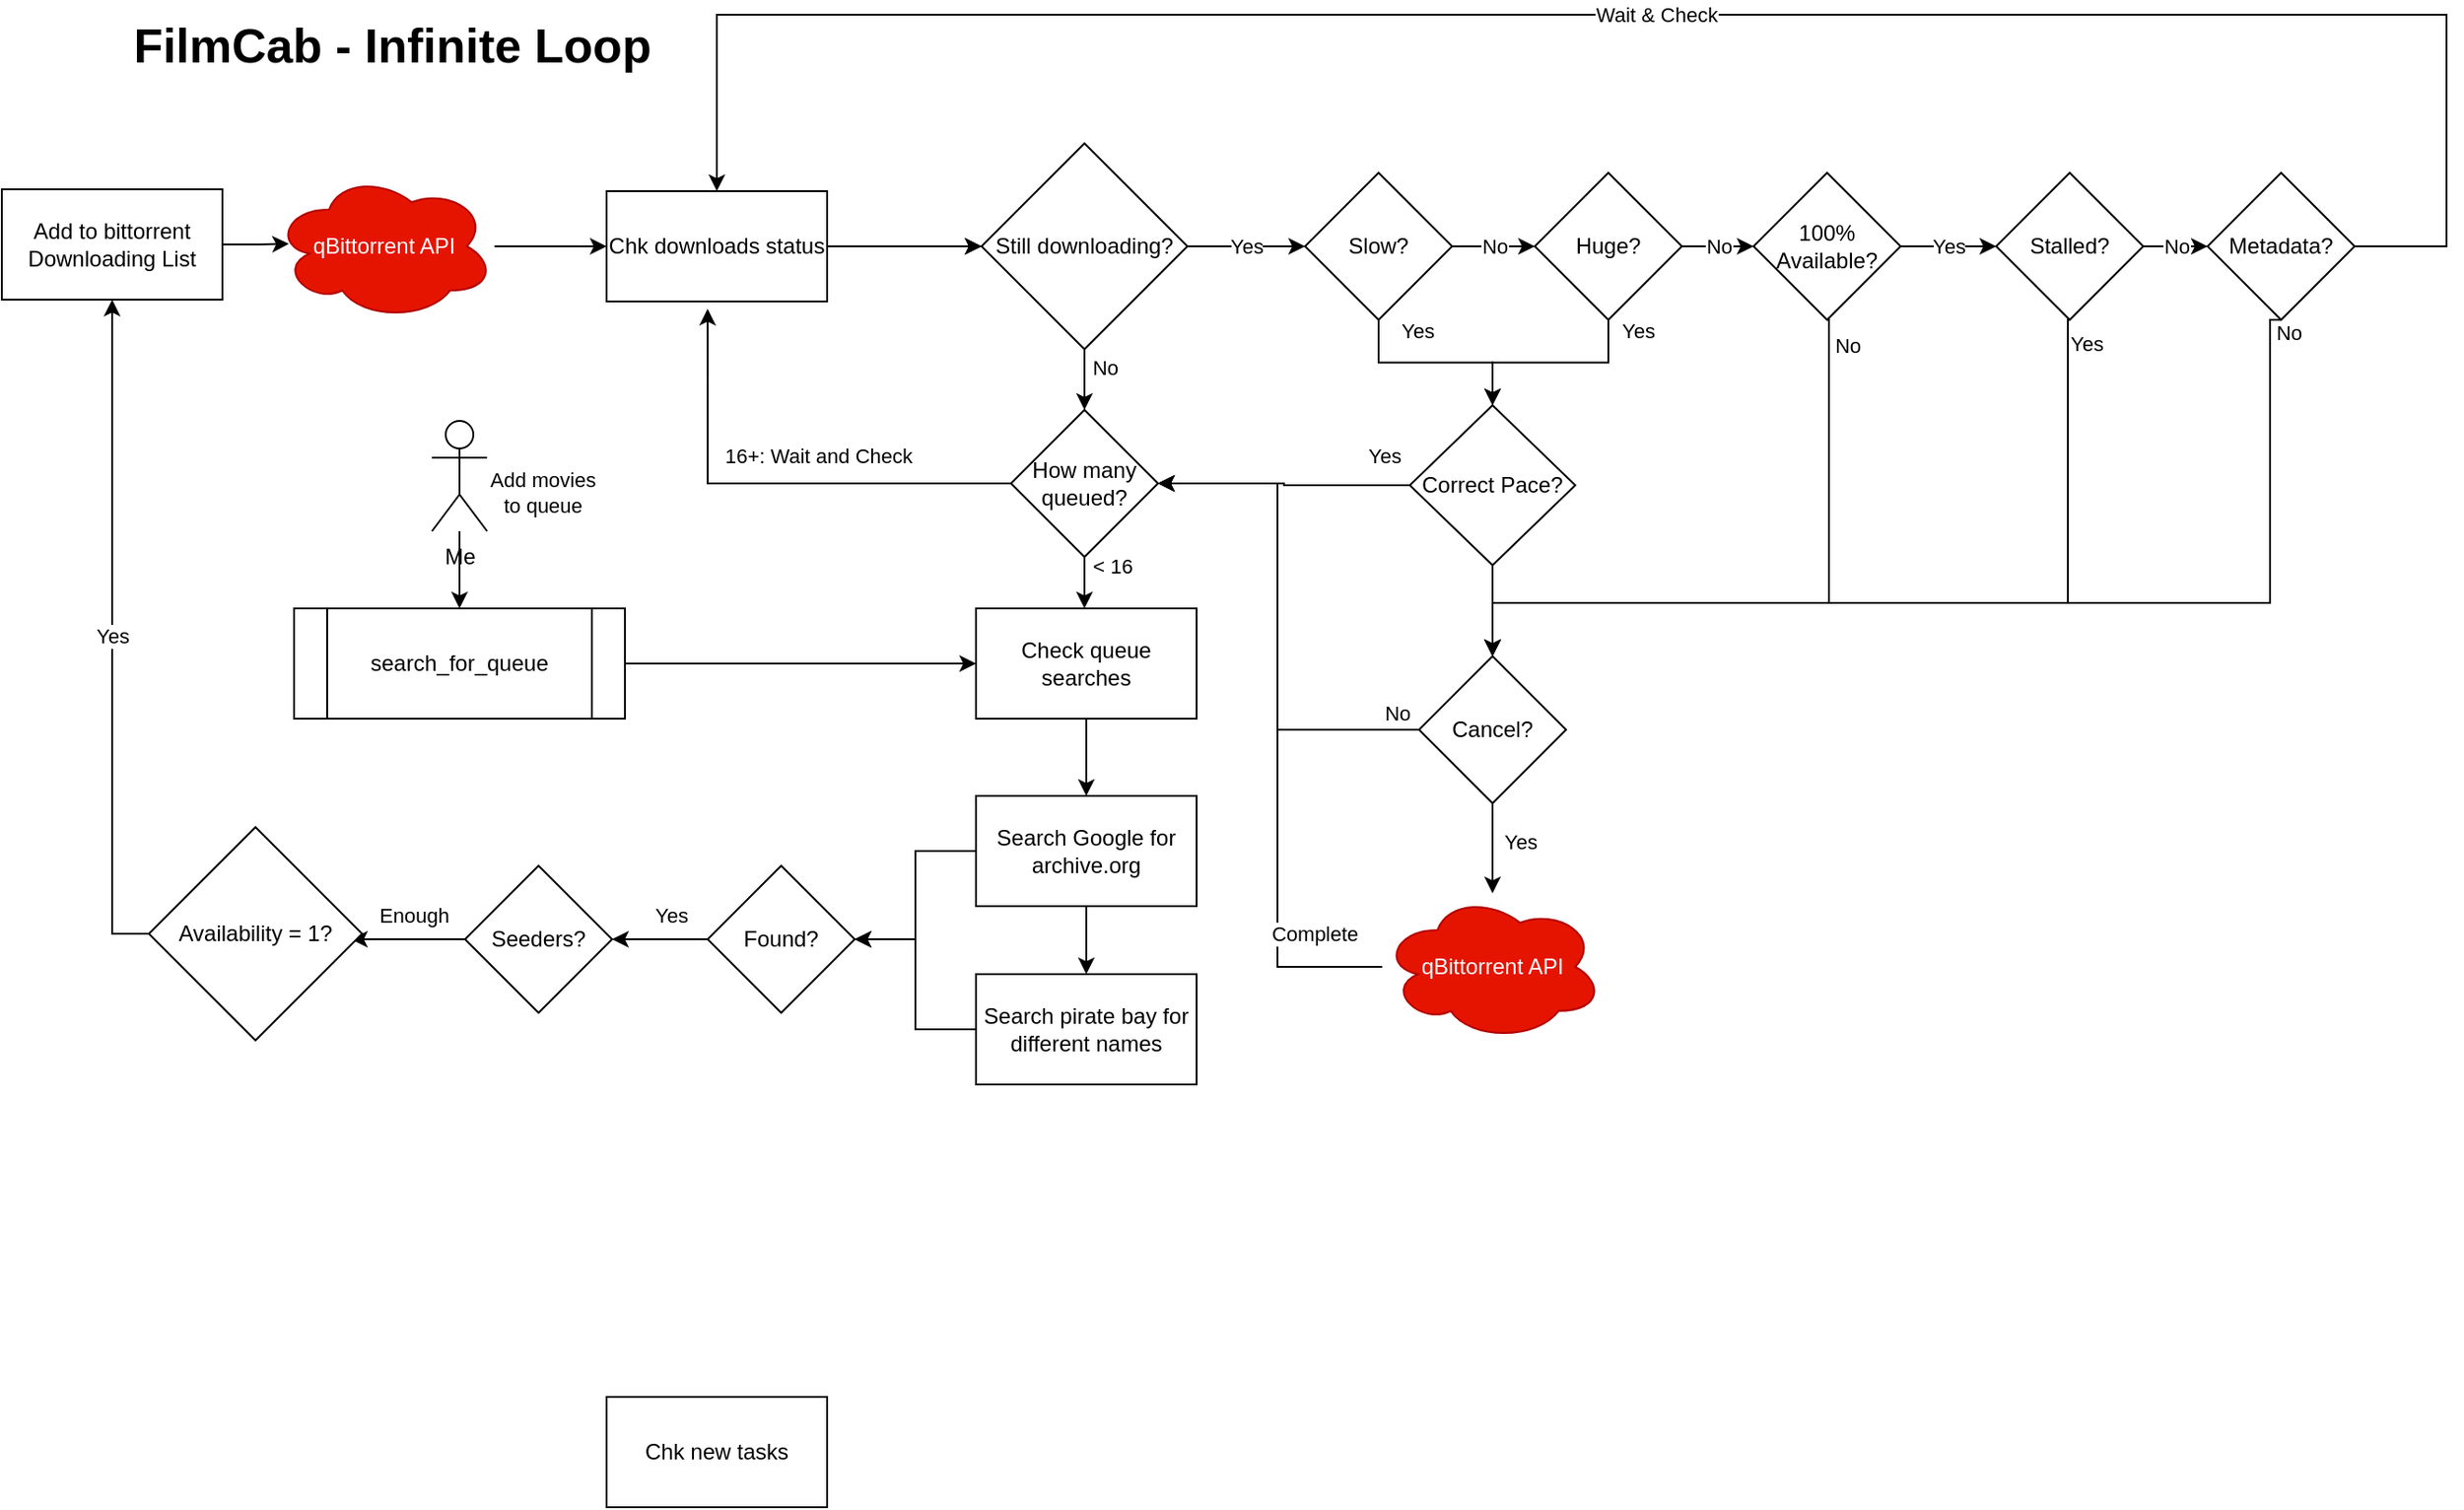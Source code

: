 <mxfile pages="5">
    <diagram id="uhVenVMci_FB2ow91k_3" name="Constant">
        <mxGraphModel dx="1343" dy="-441" grid="1" gridSize="10" guides="1" tooltips="1" connect="1" arrows="1" fold="1" page="1" pageScale="1" pageWidth="850" pageHeight="1100" math="0" shadow="0">
            <root>
                <mxCell id="0"/>
                <mxCell id="1" parent="0"/>
                <mxCell id="eDFqYpG94ULhrg9yy8LH-1" value="" style="edgeStyle=orthogonalEdgeStyle;rounded=0;orthogonalLoop=1;jettySize=auto;html=1;" parent="1" source="eDFqYpG94ULhrg9yy8LH-2" target="eDFqYpG94ULhrg9yy8LH-5" edge="1">
                    <mxGeometry relative="1" as="geometry"/>
                </mxCell>
                <mxCell id="eDFqYpG94ULhrg9yy8LH-2" value="qBittorrent API" style="ellipse;shape=cloud;whiteSpace=wrap;html=1;fillColor=#e51400;fontColor=#ffffff;strokeColor=#B20000;" parent="1" vertex="1">
                    <mxGeometry x="-642" y="1204" width="120" height="80" as="geometry"/>
                </mxCell>
                <mxCell id="eDFqYpG94ULhrg9yy8LH-3" value="" style="edgeStyle=orthogonalEdgeStyle;rounded=0;orthogonalLoop=1;jettySize=auto;html=1;" parent="1" source="eDFqYpG94ULhrg9yy8LH-5" target="eDFqYpG94ULhrg9yy8LH-8" edge="1">
                    <mxGeometry relative="1" as="geometry"/>
                </mxCell>
                <mxCell id="eDFqYpG94ULhrg9yy8LH-4" value="" style="edgeStyle=orthogonalEdgeStyle;rounded=0;orthogonalLoop=1;jettySize=auto;html=1;" parent="1" source="eDFqYpG94ULhrg9yy8LH-5" target="eDFqYpG94ULhrg9yy8LH-8" edge="1">
                    <mxGeometry relative="1" as="geometry"/>
                </mxCell>
                <mxCell id="eDFqYpG94ULhrg9yy8LH-5" value="Chk downloads status" style="whiteSpace=wrap;html=1;" parent="1" vertex="1">
                    <mxGeometry x="-461" y="1214" width="120" height="60" as="geometry"/>
                </mxCell>
                <mxCell id="eDFqYpG94ULhrg9yy8LH-6" value="Yes" style="edgeStyle=orthogonalEdgeStyle;rounded=0;orthogonalLoop=1;jettySize=auto;html=1;" parent="1" source="eDFqYpG94ULhrg9yy8LH-8" target="eDFqYpG94ULhrg9yy8LH-11" edge="1">
                    <mxGeometry relative="1" as="geometry"/>
                </mxCell>
                <mxCell id="eDFqYpG94ULhrg9yy8LH-7" value="No" style="edgeStyle=orthogonalEdgeStyle;rounded=0;orthogonalLoop=1;jettySize=auto;html=1;exitX=0.5;exitY=1;exitDx=0;exitDy=0;entryX=0.5;entryY=0;entryDx=0;entryDy=0;" parent="1" source="eDFqYpG94ULhrg9yy8LH-8" target="eDFqYpG94ULhrg9yy8LH-13" edge="1">
                    <mxGeometry x="-0.394" y="11" relative="1" as="geometry">
                        <mxPoint as="offset"/>
                    </mxGeometry>
                </mxCell>
                <mxCell id="eDFqYpG94ULhrg9yy8LH-8" value="Still downloading?" style="rhombus;whiteSpace=wrap;html=1;" parent="1" vertex="1">
                    <mxGeometry x="-257" y="1188" width="112" height="112" as="geometry"/>
                </mxCell>
                <mxCell id="eDFqYpG94ULhrg9yy8LH-9" value="Yes" style="edgeStyle=orthogonalEdgeStyle;rounded=0;orthogonalLoop=1;jettySize=auto;html=1;exitX=0.5;exitY=1;exitDx=0;exitDy=0;" parent="1" source="eDFqYpG94ULhrg9yy8LH-11" target="eDFqYpG94ULhrg9yy8LH-36" edge="1">
                    <mxGeometry x="-0.184" y="17" relative="1" as="geometry">
                        <mxPoint as="offset"/>
                    </mxGeometry>
                </mxCell>
                <mxCell id="eDFqYpG94ULhrg9yy8LH-10" value="No" style="edgeStyle=orthogonalEdgeStyle;rounded=0;orthogonalLoop=1;jettySize=auto;html=1;" parent="1" source="eDFqYpG94ULhrg9yy8LH-11" target="eDFqYpG94ULhrg9yy8LH-39" edge="1">
                    <mxGeometry relative="1" as="geometry">
                        <Array as="points">
                            <mxPoint x="24" y="1244"/>
                            <mxPoint x="24" y="1244"/>
                        </Array>
                    </mxGeometry>
                </mxCell>
                <mxCell id="eDFqYpG94ULhrg9yy8LH-11" value="Slow?" style="rhombus;whiteSpace=wrap;html=1;" parent="1" vertex="1">
                    <mxGeometry x="-81" y="1204" width="80" height="80" as="geometry"/>
                </mxCell>
                <mxCell id="eDFqYpG94ULhrg9yy8LH-12" value="&amp;lt; 16" style="edgeStyle=orthogonalEdgeStyle;rounded=0;orthogonalLoop=1;jettySize=auto;html=1;" parent="1" target="eDFqYpG94ULhrg9yy8LH-15" edge="1">
                    <mxGeometry x="0.465" y="15" relative="1" as="geometry">
                        <Array as="points">
                            <mxPoint x="-201" y="1362"/>
                            <mxPoint x="-201" y="1362"/>
                        </Array>
                        <mxPoint as="offset"/>
                        <mxPoint x="-201" y="1355" as="sourcePoint"/>
                    </mxGeometry>
                </mxCell>
                <mxCell id="eDFqYpG94ULhrg9yy8LH-13" value="How many queued?" style="rhombus;whiteSpace=wrap;html=1;" parent="1" vertex="1">
                    <mxGeometry x="-241" y="1333" width="80" height="80" as="geometry"/>
                </mxCell>
                <mxCell id="eDFqYpG94ULhrg9yy8LH-14" value="" style="edgeStyle=orthogonalEdgeStyle;rounded=0;orthogonalLoop=1;jettySize=auto;html=1;" parent="1" source="eDFqYpG94ULhrg9yy8LH-15" target="eDFqYpG94ULhrg9yy8LH-20" edge="1">
                    <mxGeometry relative="1" as="geometry"/>
                </mxCell>
                <mxCell id="eDFqYpG94ULhrg9yy8LH-15" value="Check queue searches" style="whiteSpace=wrap;html=1;" parent="1" vertex="1">
                    <mxGeometry x="-260" y="1441" width="120" height="60" as="geometry"/>
                </mxCell>
                <mxCell id="eDFqYpG94ULhrg9yy8LH-16" style="edgeStyle=orthogonalEdgeStyle;rounded=0;orthogonalLoop=1;jettySize=auto;html=1;entryX=0;entryY=0.5;entryDx=0;entryDy=0;" parent="1" source="eDFqYpG94ULhrg9yy8LH-17" target="eDFqYpG94ULhrg9yy8LH-15" edge="1">
                    <mxGeometry relative="1" as="geometry"/>
                </mxCell>
                <mxCell id="eDFqYpG94ULhrg9yy8LH-17" value="search_for_queue" style="shape=process;whiteSpace=wrap;html=1;backgroundOutline=1;" parent="1" vertex="1">
                    <mxGeometry x="-631" y="1441" width="180" height="60" as="geometry"/>
                </mxCell>
                <mxCell id="eDFqYpG94ULhrg9yy8LH-18" style="edgeStyle=orthogonalEdgeStyle;rounded=0;orthogonalLoop=1;jettySize=auto;html=1;exitX=0.5;exitY=1;exitDx=0;exitDy=0;entryX=0.5;entryY=0;entryDx=0;entryDy=0;" parent="1" source="eDFqYpG94ULhrg9yy8LH-20" target="eDFqYpG94ULhrg9yy8LH-22" edge="1">
                    <mxGeometry relative="1" as="geometry"/>
                </mxCell>
                <mxCell id="eDFqYpG94ULhrg9yy8LH-19" style="edgeStyle=orthogonalEdgeStyle;rounded=0;orthogonalLoop=1;jettySize=auto;html=1;entryX=1;entryY=0.5;entryDx=0;entryDy=0;" parent="1" source="eDFqYpG94ULhrg9yy8LH-20" target="eDFqYpG94ULhrg9yy8LH-26" edge="1">
                    <mxGeometry relative="1" as="geometry"/>
                </mxCell>
                <mxCell id="eDFqYpG94ULhrg9yy8LH-20" value="Search Google for archive.org" style="whiteSpace=wrap;html=1;" parent="1" vertex="1">
                    <mxGeometry x="-260" y="1543" width="120" height="60" as="geometry"/>
                </mxCell>
                <mxCell id="eDFqYpG94ULhrg9yy8LH-21" value="" style="edgeStyle=orthogonalEdgeStyle;rounded=0;orthogonalLoop=1;jettySize=auto;html=1;" parent="1" source="eDFqYpG94ULhrg9yy8LH-22" target="eDFqYpG94ULhrg9yy8LH-26" edge="1">
                    <mxGeometry relative="1" as="geometry"/>
                </mxCell>
                <mxCell id="eDFqYpG94ULhrg9yy8LH-22" value="Search pirate bay for different names" style="whiteSpace=wrap;html=1;" parent="1" vertex="1">
                    <mxGeometry x="-260" y="1640" width="120" height="60" as="geometry"/>
                </mxCell>
                <mxCell id="eDFqYpG94ULhrg9yy8LH-23" value="Add movies&lt;br&gt;to queue" style="edgeStyle=orthogonalEdgeStyle;rounded=0;orthogonalLoop=1;jettySize=auto;html=1;" parent="1" source="eDFqYpG94ULhrg9yy8LH-24" target="eDFqYpG94ULhrg9yy8LH-17" edge="1">
                    <mxGeometry x="-1" y="50" relative="1" as="geometry">
                        <mxPoint x="-5" y="-21" as="offset"/>
                    </mxGeometry>
                </mxCell>
                <mxCell id="eDFqYpG94ULhrg9yy8LH-24" value="Me" style="shape=umlActor;verticalLabelPosition=bottom;verticalAlign=top;html=1;outlineConnect=0;" parent="1" vertex="1">
                    <mxGeometry x="-556" y="1339" width="30" height="60" as="geometry"/>
                </mxCell>
                <mxCell id="eDFqYpG94ULhrg9yy8LH-25" value="Yes" style="edgeStyle=orthogonalEdgeStyle;rounded=0;orthogonalLoop=1;jettySize=auto;html=1;" parent="1" source="eDFqYpG94ULhrg9yy8LH-26" target="eDFqYpG94ULhrg9yy8LH-28" edge="1">
                    <mxGeometry x="-0.231" y="-13" relative="1" as="geometry">
                        <mxPoint as="offset"/>
                    </mxGeometry>
                </mxCell>
                <mxCell id="eDFqYpG94ULhrg9yy8LH-26" value="Found?" style="rhombus;whiteSpace=wrap;html=1;" parent="1" vertex="1">
                    <mxGeometry x="-406" y="1581" width="80" height="80" as="geometry"/>
                </mxCell>
                <mxCell id="eDFqYpG94ULhrg9yy8LH-27" value="Enough" style="edgeStyle=orthogonalEdgeStyle;rounded=0;orthogonalLoop=1;jettySize=auto;html=1;" parent="1" source="eDFqYpG94ULhrg9yy8LH-28" edge="1">
                    <mxGeometry x="-0.105" y="-13" relative="1" as="geometry">
                        <mxPoint x="-600" y="1621" as="targetPoint"/>
                        <mxPoint as="offset"/>
                    </mxGeometry>
                </mxCell>
                <mxCell id="eDFqYpG94ULhrg9yy8LH-28" value="Seeders?" style="rhombus;whiteSpace=wrap;html=1;" parent="1" vertex="1">
                    <mxGeometry x="-538" y="1581" width="80" height="80" as="geometry"/>
                </mxCell>
                <mxCell id="eDFqYpG94ULhrg9yy8LH-29" value="Yes" style="edgeStyle=orthogonalEdgeStyle;rounded=0;orthogonalLoop=1;jettySize=auto;html=1;exitX=0;exitY=0.5;exitDx=0;exitDy=0;" parent="1" source="eDFqYpG94ULhrg9yy8LH-30" target="eDFqYpG94ULhrg9yy8LH-31" edge="1">
                    <mxGeometry relative="1" as="geometry"/>
                </mxCell>
                <mxCell id="eDFqYpG94ULhrg9yy8LH-30" value="Availability = 1?" style="rhombus;whiteSpace=wrap;html=1;" parent="1" vertex="1">
                    <mxGeometry x="-710" y="1560" width="116" height="116" as="geometry"/>
                </mxCell>
                <mxCell id="eDFqYpG94ULhrg9yy8LH-31" value="Add to bittorrent Downloading List" style="whiteSpace=wrap;html=1;" parent="1" vertex="1">
                    <mxGeometry x="-790" y="1213" width="120" height="60" as="geometry"/>
                </mxCell>
                <mxCell id="eDFqYpG94ULhrg9yy8LH-32" style="edgeStyle=orthogonalEdgeStyle;rounded=0;orthogonalLoop=1;jettySize=auto;html=1;entryX=0.068;entryY=0.483;entryDx=0;entryDy=0;entryPerimeter=0;" parent="1" source="eDFqYpG94ULhrg9yy8LH-31" target="eDFqYpG94ULhrg9yy8LH-2" edge="1">
                    <mxGeometry relative="1" as="geometry"/>
                </mxCell>
                <mxCell id="eDFqYpG94ULhrg9yy8LH-33" value="16+: Wait and Check" style="edgeStyle=orthogonalEdgeStyle;rounded=0;orthogonalLoop=1;jettySize=auto;html=1;entryX=0.458;entryY=1.067;entryDx=0;entryDy=0;entryPerimeter=0;" parent="1" source="eDFqYpG94ULhrg9yy8LH-13" target="eDFqYpG94ULhrg9yy8LH-5" edge="1">
                    <mxGeometry x="-0.192" y="-15" relative="1" as="geometry">
                        <mxPoint as="offset"/>
                    </mxGeometry>
                </mxCell>
                <mxCell id="eDFqYpG94ULhrg9yy8LH-34" value="Yes" style="edgeStyle=orthogonalEdgeStyle;rounded=0;orthogonalLoop=1;jettySize=auto;html=1;exitX=0;exitY=0.5;exitDx=0;exitDy=0;entryX=1;entryY=0.5;entryDx=0;entryDy=0;" parent="1" source="eDFqYpG94ULhrg9yy8LH-36" target="eDFqYpG94ULhrg9yy8LH-13" edge="1">
                    <mxGeometry x="-0.796" y="-16" relative="1" as="geometry">
                        <mxPoint as="offset"/>
                    </mxGeometry>
                </mxCell>
                <mxCell id="eDFqYpG94ULhrg9yy8LH-35" style="edgeStyle=orthogonalEdgeStyle;rounded=0;orthogonalLoop=1;jettySize=auto;html=1;entryX=0.5;entryY=0;entryDx=0;entryDy=0;" parent="1" source="eDFqYpG94ULhrg9yy8LH-36" target="eDFqYpG94ULhrg9yy8LH-45" edge="1">
                    <mxGeometry relative="1" as="geometry"/>
                </mxCell>
                <mxCell id="eDFqYpG94ULhrg9yy8LH-36" value="Correct Pace?" style="rhombus;whiteSpace=wrap;html=1;" parent="1" vertex="1">
                    <mxGeometry x="-24" y="1330.5" width="90" height="87" as="geometry"/>
                </mxCell>
                <mxCell id="eDFqYpG94ULhrg9yy8LH-37" value="Yes" style="edgeStyle=orthogonalEdgeStyle;rounded=0;orthogonalLoop=1;jettySize=auto;html=1;entryX=0.5;entryY=0;entryDx=0;entryDy=0;" parent="1" source="eDFqYpG94ULhrg9yy8LH-39" target="eDFqYpG94ULhrg9yy8LH-36" edge="1">
                    <mxGeometry x="-0.89" y="16" relative="1" as="geometry">
                        <mxPoint as="offset"/>
                    </mxGeometry>
                </mxCell>
                <mxCell id="eDFqYpG94ULhrg9yy8LH-38" value="No" style="edgeStyle=orthogonalEdgeStyle;rounded=0;orthogonalLoop=1;jettySize=auto;html=1;" parent="1" source="eDFqYpG94ULhrg9yy8LH-39" target="eDFqYpG94ULhrg9yy8LH-42" edge="1">
                    <mxGeometry relative="1" as="geometry"/>
                </mxCell>
                <mxCell id="eDFqYpG94ULhrg9yy8LH-39" value="Huge?" style="rhombus;whiteSpace=wrap;html=1;" parent="1" vertex="1">
                    <mxGeometry x="44" y="1204" width="80" height="80" as="geometry"/>
                </mxCell>
                <mxCell id="eDFqYpG94ULhrg9yy8LH-40" value="No" style="edgeStyle=orthogonalEdgeStyle;rounded=0;orthogonalLoop=1;jettySize=auto;html=1;entryX=0.5;entryY=0;entryDx=0;entryDy=0;exitX=0.5;exitY=1;exitDx=0;exitDy=0;" parent="1" source="eDFqYpG94ULhrg9yy8LH-42" target="eDFqYpG94ULhrg9yy8LH-45" edge="1">
                    <mxGeometry x="-0.919" y="10" relative="1" as="geometry">
                        <Array as="points">
                            <mxPoint x="204" y="1284"/>
                            <mxPoint x="204" y="1438"/>
                            <mxPoint x="21" y="1438"/>
                        </Array>
                        <mxPoint as="offset"/>
                    </mxGeometry>
                </mxCell>
                <mxCell id="eDFqYpG94ULhrg9yy8LH-41" value="Yes" style="edgeStyle=orthogonalEdgeStyle;rounded=0;orthogonalLoop=1;jettySize=auto;html=1;" parent="1" source="eDFqYpG94ULhrg9yy8LH-42" target="eDFqYpG94ULhrg9yy8LH-48" edge="1">
                    <mxGeometry relative="1" as="geometry"/>
                </mxCell>
                <mxCell id="eDFqYpG94ULhrg9yy8LH-42" value="100% Available?" style="rhombus;whiteSpace=wrap;html=1;" parent="1" vertex="1">
                    <mxGeometry x="163" y="1204" width="80" height="80" as="geometry"/>
                </mxCell>
                <mxCell id="eDFqYpG94ULhrg9yy8LH-43" value="No" style="edgeStyle=orthogonalEdgeStyle;rounded=0;orthogonalLoop=1;jettySize=auto;html=1;entryX=1;entryY=0.5;entryDx=0;entryDy=0;" parent="1" source="eDFqYpG94ULhrg9yy8LH-45" target="eDFqYpG94ULhrg9yy8LH-13" edge="1">
                    <mxGeometry x="-0.91" y="-9" relative="1" as="geometry">
                        <Array as="points">
                            <mxPoint x="-96" y="1507"/>
                            <mxPoint x="-96" y="1373"/>
                        </Array>
                        <mxPoint as="offset"/>
                    </mxGeometry>
                </mxCell>
                <mxCell id="eDFqYpG94ULhrg9yy8LH-44" value="Yes" style="edgeStyle=orthogonalEdgeStyle;rounded=0;orthogonalLoop=1;jettySize=auto;html=1;" parent="1" source="eDFqYpG94ULhrg9yy8LH-45" target="eDFqYpG94ULhrg9yy8LH-52" edge="1">
                    <mxGeometry x="-0.143" y="15" relative="1" as="geometry">
                        <mxPoint as="offset"/>
                    </mxGeometry>
                </mxCell>
                <mxCell id="eDFqYpG94ULhrg9yy8LH-45" value="Cancel?" style="rhombus;whiteSpace=wrap;html=1;" parent="1" vertex="1">
                    <mxGeometry x="-19" y="1467" width="80" height="80" as="geometry"/>
                </mxCell>
                <mxCell id="eDFqYpG94ULhrg9yy8LH-46" value="Yes" style="edgeStyle=orthogonalEdgeStyle;rounded=0;orthogonalLoop=1;jettySize=auto;html=1;exitX=0.5;exitY=1;exitDx=0;exitDy=0;entryX=0.5;entryY=0;entryDx=0;entryDy=0;" parent="1" source="eDFqYpG94ULhrg9yy8LH-48" target="eDFqYpG94ULhrg9yy8LH-45" edge="1">
                    <mxGeometry x="-0.945" y="10" relative="1" as="geometry">
                        <Array as="points">
                            <mxPoint x="334" y="1284"/>
                            <mxPoint x="334" y="1438"/>
                            <mxPoint x="21" y="1438"/>
                        </Array>
                        <mxPoint as="offset"/>
                    </mxGeometry>
                </mxCell>
                <mxCell id="eDFqYpG94ULhrg9yy8LH-47" value="No" style="edgeStyle=orthogonalEdgeStyle;rounded=0;orthogonalLoop=1;jettySize=auto;html=1;" parent="1" source="eDFqYpG94ULhrg9yy8LH-48" target="eDFqYpG94ULhrg9yy8LH-50" edge="1">
                    <mxGeometry relative="1" as="geometry"/>
                </mxCell>
                <mxCell id="eDFqYpG94ULhrg9yy8LH-48" value="Stalled?" style="rhombus;whiteSpace=wrap;html=1;" parent="1" vertex="1">
                    <mxGeometry x="295" y="1204" width="80" height="80" as="geometry"/>
                </mxCell>
                <mxCell id="eDFqYpG94ULhrg9yy8LH-49" value="No" style="edgeStyle=orthogonalEdgeStyle;rounded=0;orthogonalLoop=1;jettySize=auto;html=1;entryX=0.5;entryY=0;entryDx=0;entryDy=0;exitX=0.5;exitY=1;exitDx=0;exitDy=0;" parent="1" source="eDFqYpG94ULhrg9yy8LH-50" target="eDFqYpG94ULhrg9yy8LH-45" edge="1">
                    <mxGeometry x="-0.958" y="10" relative="1" as="geometry">
                        <Array as="points">
                            <mxPoint x="444" y="1284"/>
                            <mxPoint x="444" y="1438"/>
                            <mxPoint x="21" y="1438"/>
                        </Array>
                        <mxPoint as="offset"/>
                    </mxGeometry>
                </mxCell>
                <mxCell id="eDFqYpG94ULhrg9yy8LH-53" value="Wait &amp;amp; Check" style="edgeStyle=orthogonalEdgeStyle;rounded=0;orthogonalLoop=1;jettySize=auto;html=1;entryX=0.5;entryY=0;entryDx=0;entryDy=0;" parent="1" source="eDFqYpG94ULhrg9yy8LH-50" target="eDFqYpG94ULhrg9yy8LH-5" edge="1">
                    <mxGeometry relative="1" as="geometry">
                        <Array as="points">
                            <mxPoint x="540" y="1244"/>
                            <mxPoint x="540" y="1118"/>
                            <mxPoint x="-401" y="1118"/>
                        </Array>
                    </mxGeometry>
                </mxCell>
                <mxCell id="eDFqYpG94ULhrg9yy8LH-50" value="Metadata?" style="rhombus;whiteSpace=wrap;html=1;" parent="1" vertex="1">
                    <mxGeometry x="410" y="1204" width="80" height="80" as="geometry"/>
                </mxCell>
                <mxCell id="eDFqYpG94ULhrg9yy8LH-51" value="Complete" style="edgeStyle=orthogonalEdgeStyle;rounded=0;orthogonalLoop=1;jettySize=auto;html=1;entryX=1;entryY=0.5;entryDx=0;entryDy=0;" parent="1" source="eDFqYpG94ULhrg9yy8LH-52" target="eDFqYpG94ULhrg9yy8LH-13" edge="1">
                    <mxGeometry x="-0.808" y="-18" relative="1" as="geometry">
                        <Array as="points">
                            <mxPoint x="-96" y="1636"/>
                            <mxPoint x="-96" y="1373"/>
                        </Array>
                        <mxPoint as="offset"/>
                    </mxGeometry>
                </mxCell>
                <mxCell id="eDFqYpG94ULhrg9yy8LH-52" value="qBittorrent API" style="ellipse;shape=cloud;whiteSpace=wrap;html=1;fillColor=#e51400;fontColor=#ffffff;strokeColor=#B20000;" parent="1" vertex="1">
                    <mxGeometry x="-39" y="1596" width="120" height="80" as="geometry"/>
                </mxCell>
                <mxCell id="B7uo0CuU4lD2z9pDH8Ii-1" value="FilmCab - Infinite Loop" style="text;align=center;fontStyle=1;verticalAlign=middle;spacingLeft=3;spacingRight=3;strokeColor=none;rotatable=0;points=[[0,0.5],[1,0.5]];portConstraint=eastwest;html=1;fontSize=26;" parent="1" vertex="1">
                    <mxGeometry x="-618" y="1122" width="80" height="26" as="geometry"/>
                </mxCell>
                <mxCell id="Mo8dZ2xsKkV6hNXsHfD0-1" value="Chk new tasks" style="whiteSpace=wrap;html=1;" parent="1" vertex="1">
                    <mxGeometry x="-461" y="1870" width="120" height="60" as="geometry"/>
                </mxCell>
            </root>
        </mxGraphModel>
    </diagram>
    <diagram id="vQOAEvg_pV3OeTKu6UQo" name="Early Morning">
        <mxGraphModel dx="1343" dy="659" grid="1" gridSize="10" guides="1" tooltips="1" connect="1" arrows="1" fold="1" page="1" pageScale="1" pageWidth="850" pageHeight="1100" math="0" shadow="0">
            <root>
                <mxCell id="0"/>
                <mxCell id="1" parent="0"/>
                <mxCell id="uHgzk90Tl9gLxocm4gXn-63" value="Yes" style="edgeStyle=orthogonalEdgeStyle;rounded=0;orthogonalLoop=1;jettySize=auto;html=1;" parent="1" source="pRlnWTaC3h9rh6URU6XM-1" target="pRlnWTaC3h9rh6URU6XM-2" edge="1">
                    <mxGeometry x="-0.277" y="11" relative="1" as="geometry">
                        <mxPoint as="offset"/>
                    </mxGeometry>
                </mxCell>
                <mxCell id="uHgzk90Tl9gLxocm4gXn-66" value="No" style="edgeStyle=orthogonalEdgeStyle;rounded=0;orthogonalLoop=1;jettySize=auto;html=1;entryX=0.5;entryY=0;entryDx=0;entryDy=0;" parent="1" source="pRlnWTaC3h9rh6URU6XM-1" target="2JJx2ER6VihFAEzLnYSj-1" edge="1">
                    <mxGeometry x="-0.888" y="16" relative="1" as="geometry">
                        <mxPoint as="offset"/>
                        <mxPoint x="-375" y="270" as="targetPoint"/>
                        <Array as="points">
                            <mxPoint x="-466" y="210"/>
                            <mxPoint x="-374" y="210"/>
                            <mxPoint x="-374" y="270"/>
                            <mxPoint x="-375" y="270"/>
                        </Array>
                    </mxGeometry>
                </mxCell>
                <mxCell id="pRlnWTaC3h9rh6URU6XM-1" value="Late night still running?" style="rhombus;whiteSpace=wrap;html=1;" parent="1" vertex="1">
                    <mxGeometry x="-526" y="51" width="120" height="100" as="geometry"/>
                </mxCell>
                <mxCell id="uHgzk90Tl9gLxocm4gXn-67" value="No" style="edgeStyle=orthogonalEdgeStyle;rounded=0;orthogonalLoop=1;jettySize=auto;html=1;exitX=0.5;exitY=1;exitDx=0;exitDy=0;entryX=0.5;entryY=0;entryDx=0;entryDy=0;" parent="1" source="pRlnWTaC3h9rh6URU6XM-2" target="2JJx2ER6VihFAEzLnYSj-1" edge="1">
                    <mxGeometry x="-0.831" y="19" relative="1" as="geometry">
                        <mxPoint as="offset"/>
                        <mxPoint x="-320" y="260" as="targetPoint"/>
                        <Array as="points">
                            <mxPoint x="-299" y="210"/>
                            <mxPoint x="-375" y="210"/>
                        </Array>
                    </mxGeometry>
                </mxCell>
                <mxCell id="pRlnWTaC3h9rh6URU6XM-2" value="Should I wait?" style="rhombus;whiteSpace=wrap;html=1;" parent="1" vertex="1">
                    <mxGeometry x="-359" y="51" width="120" height="100" as="geometry"/>
                </mxCell>
                <mxCell id="pRlnWTaC3h9rh6URU6XM-12" value="UPSERT" style="edgeStyle=orthogonalEdgeStyle;rounded=0;orthogonalLoop=1;jettySize=auto;html=1;" parent="1" source="pRlnWTaC3h9rh6URU6XM-5" target="pRlnWTaC3h9rh6URU6XM-11" edge="1">
                    <mxGeometry relative="1" as="geometry"/>
                </mxCell>
                <mxCell id="uHgzk90Tl9gLxocm4gXn-13" value="" style="edgeStyle=orthogonalEdgeStyle;rounded=0;orthogonalLoop=1;jettySize=auto;html=1;" parent="1" source="pRlnWTaC3h9rh6URU6XM-5" target="cvWSxfz68PwSCFuVgJ0R-3" edge="1">
                    <mxGeometry relative="1" as="geometry"/>
                </mxCell>
                <mxCell id="pRlnWTaC3h9rh6URU6XM-5" value="Scan new directories for new files" style="whiteSpace=wrap;html=1;" parent="1" vertex="1">
                    <mxGeometry x="-440" y="494" width="130" height="60" as="geometry"/>
                </mxCell>
                <mxCell id="pRlnWTaC3h9rh6URU6XM-29" value="REPLACE" style="edgeStyle=orthogonalEdgeStyle;rounded=0;orthogonalLoop=1;jettySize=auto;html=1;entryX=0;entryY=0.5;entryDx=0;entryDy=0;" parent="1" source="pRlnWTaC3h9rh6URU6XM-9" edge="1">
                    <mxGeometry x="0.01" relative="1" as="geometry">
                        <mxPoint as="offset"/>
                        <mxPoint x="-217" y="710" as="targetPoint"/>
                    </mxGeometry>
                </mxCell>
                <mxCell id="cvWSxfz68PwSCFuVgJ0R-87" value="" style="edgeStyle=orthogonalEdgeStyle;rounded=0;orthogonalLoop=1;jettySize=auto;html=1;" parent="1" source="pRlnWTaC3h9rh6URU6XM-9" target="1Dfc4w6XBSOZAnMc_fKf-44" edge="1">
                    <mxGeometry relative="1" as="geometry"/>
                </mxCell>
                <mxCell id="pRlnWTaC3h9rh6URU6XM-9" value="Import Excel List" style="whiteSpace=wrap;html=1;" parent="1" vertex="1">
                    <mxGeometry x="-440" y="680" width="130" height="60" as="geometry"/>
                </mxCell>
                <mxCell id="pRlnWTaC3h9rh6URU6XM-11" value="files" style="shape=process;whiteSpace=wrap;html=1;backgroundOutline=1;fillColor=#f8cecc;strokeColor=#b85450;gradientColor=#ea6b66;" parent="1" vertex="1">
                    <mxGeometry x="-219" y="494" width="184" height="60" as="geometry"/>
                </mxCell>
                <mxCell id="pRlnWTaC3h9rh6URU6XM-27" style="edgeStyle=orthogonalEdgeStyle;rounded=0;orthogonalLoop=1;jettySize=auto;html=1;entryX=0;entryY=0.5;entryDx=0;entryDy=0;" parent="1" source="pRlnWTaC3h9rh6URU6XM-13" target="pRlnWTaC3h9rh6URU6XM-9" edge="1">
                    <mxGeometry relative="1" as="geometry"/>
                </mxCell>
                <mxCell id="pRlnWTaC3h9rh6URU6XM-13" value="user_excel_interface.xlsm" style="shape=table;startSize=30;container=1;collapsible=0;childLayout=tableLayout;strokeColor=default;fontSize=16;" parent="1" vertex="1">
                    <mxGeometry x="-680" y="680" width="183" height="60" as="geometry"/>
                </mxCell>
                <mxCell id="pRlnWTaC3h9rh6URU6XM-14" value="" style="shape=tableRow;horizontal=0;startSize=0;swimlaneHead=0;swimlaneBody=0;strokeColor=inherit;top=0;left=0;bottom=0;right=0;collapsible=0;dropTarget=0;fillColor=none;points=[[0,0.5],[1,0.5]];portConstraint=eastwest;fontSize=16;" parent="pRlnWTaC3h9rh6URU6XM-13" vertex="1">
                    <mxGeometry y="30" width="183" height="10" as="geometry"/>
                </mxCell>
                <mxCell id="pRlnWTaC3h9rh6URU6XM-15" value="" style="shape=partialRectangle;html=1;whiteSpace=wrap;connectable=0;strokeColor=inherit;overflow=hidden;fillColor=none;top=0;left=0;bottom=0;right=0;pointerEvents=1;fontSize=16;" parent="pRlnWTaC3h9rh6URU6XM-14" vertex="1">
                    <mxGeometry width="61" height="10" as="geometry">
                        <mxRectangle width="61" height="10" as="alternateBounds"/>
                    </mxGeometry>
                </mxCell>
                <mxCell id="pRlnWTaC3h9rh6URU6XM-16" value="" style="shape=partialRectangle;html=1;whiteSpace=wrap;connectable=0;strokeColor=inherit;overflow=hidden;fillColor=none;top=0;left=0;bottom=0;right=0;pointerEvents=1;fontSize=16;" parent="pRlnWTaC3h9rh6URU6XM-14" vertex="1">
                    <mxGeometry x="61" width="61" height="10" as="geometry">
                        <mxRectangle width="61" height="10" as="alternateBounds"/>
                    </mxGeometry>
                </mxCell>
                <mxCell id="pRlnWTaC3h9rh6URU6XM-17" value="" style="shape=partialRectangle;html=1;whiteSpace=wrap;connectable=0;strokeColor=inherit;overflow=hidden;fillColor=none;top=0;left=0;bottom=0;right=0;pointerEvents=1;fontSize=16;" parent="pRlnWTaC3h9rh6URU6XM-14" vertex="1">
                    <mxGeometry x="122" width="61" height="10" as="geometry">
                        <mxRectangle width="61" height="10" as="alternateBounds"/>
                    </mxGeometry>
                </mxCell>
                <mxCell id="pRlnWTaC3h9rh6URU6XM-18" value="" style="shape=tableRow;horizontal=0;startSize=0;swimlaneHead=0;swimlaneBody=0;strokeColor=inherit;top=0;left=0;bottom=0;right=0;collapsible=0;dropTarget=0;fillColor=none;points=[[0,0.5],[1,0.5]];portConstraint=eastwest;fontSize=16;" parent="pRlnWTaC3h9rh6URU6XM-13" vertex="1">
                    <mxGeometry y="40" width="183" height="10" as="geometry"/>
                </mxCell>
                <mxCell id="pRlnWTaC3h9rh6URU6XM-19" value="" style="shape=partialRectangle;html=1;whiteSpace=wrap;connectable=0;strokeColor=inherit;overflow=hidden;fillColor=none;top=0;left=0;bottom=0;right=0;pointerEvents=1;fontSize=16;" parent="pRlnWTaC3h9rh6URU6XM-18" vertex="1">
                    <mxGeometry width="61" height="10" as="geometry">
                        <mxRectangle width="61" height="10" as="alternateBounds"/>
                    </mxGeometry>
                </mxCell>
                <mxCell id="pRlnWTaC3h9rh6URU6XM-20" value="" style="shape=partialRectangle;html=1;whiteSpace=wrap;connectable=0;strokeColor=inherit;overflow=hidden;fillColor=none;top=0;left=0;bottom=0;right=0;pointerEvents=1;fontSize=16;" parent="pRlnWTaC3h9rh6URU6XM-18" vertex="1">
                    <mxGeometry x="61" width="61" height="10" as="geometry">
                        <mxRectangle width="61" height="10" as="alternateBounds"/>
                    </mxGeometry>
                </mxCell>
                <mxCell id="pRlnWTaC3h9rh6URU6XM-21" value="" style="shape=partialRectangle;html=1;whiteSpace=wrap;connectable=0;strokeColor=inherit;overflow=hidden;fillColor=none;top=0;left=0;bottom=0;right=0;pointerEvents=1;fontSize=16;" parent="pRlnWTaC3h9rh6URU6XM-18" vertex="1">
                    <mxGeometry x="122" width="61" height="10" as="geometry">
                        <mxRectangle width="61" height="10" as="alternateBounds"/>
                    </mxGeometry>
                </mxCell>
                <mxCell id="pRlnWTaC3h9rh6URU6XM-22" value="" style="shape=tableRow;horizontal=0;startSize=0;swimlaneHead=0;swimlaneBody=0;strokeColor=inherit;top=0;left=0;bottom=0;right=0;collapsible=0;dropTarget=0;fillColor=none;points=[[0,0.5],[1,0.5]];portConstraint=eastwest;fontSize=16;" parent="pRlnWTaC3h9rh6URU6XM-13" vertex="1">
                    <mxGeometry y="50" width="183" height="10" as="geometry"/>
                </mxCell>
                <mxCell id="pRlnWTaC3h9rh6URU6XM-23" value="" style="shape=partialRectangle;html=1;whiteSpace=wrap;connectable=0;strokeColor=inherit;overflow=hidden;fillColor=none;top=0;left=0;bottom=0;right=0;pointerEvents=1;fontSize=16;" parent="pRlnWTaC3h9rh6URU6XM-22" vertex="1">
                    <mxGeometry width="61" height="10" as="geometry">
                        <mxRectangle width="61" height="10" as="alternateBounds"/>
                    </mxGeometry>
                </mxCell>
                <mxCell id="pRlnWTaC3h9rh6URU6XM-24" value="" style="shape=partialRectangle;html=1;whiteSpace=wrap;connectable=0;strokeColor=inherit;overflow=hidden;fillColor=none;top=0;left=0;bottom=0;right=0;pointerEvents=1;fontSize=16;" parent="pRlnWTaC3h9rh6URU6XM-22" vertex="1">
                    <mxGeometry x="61" width="61" height="10" as="geometry">
                        <mxRectangle width="61" height="10" as="alternateBounds"/>
                    </mxGeometry>
                </mxCell>
                <mxCell id="pRlnWTaC3h9rh6URU6XM-25" value="" style="shape=partialRectangle;html=1;whiteSpace=wrap;connectable=0;strokeColor=inherit;overflow=hidden;fillColor=none;top=0;left=0;bottom=0;right=0;pointerEvents=1;fontSize=16;" parent="pRlnWTaC3h9rh6URU6XM-22" vertex="1">
                    <mxGeometry x="122" width="61" height="10" as="geometry">
                        <mxRectangle width="61" height="10" as="alternateBounds"/>
                    </mxGeometry>
                </mxCell>
                <mxCell id="hpwI5k3Sn_ClI1EV7RGM-5" style="edgeStyle=orthogonalEdgeStyle;rounded=0;orthogonalLoop=1;jettySize=auto;html=1;entryX=0;entryY=0.5;entryDx=0;entryDy=0;" parent="1" source="hpwI5k3Sn_ClI1EV7RGM-3" target="pRlnWTaC3h9rh6URU6XM-5" edge="1">
                    <mxGeometry relative="1" as="geometry"/>
                </mxCell>
                <mxCell id="cvWSxfz68PwSCFuVgJ0R-43" style="edgeStyle=orthogonalEdgeStyle;rounded=0;orthogonalLoop=1;jettySize=auto;html=1;entryX=0;entryY=0.5;entryDx=0;entryDy=0;" parent="1" source="hpwI5k3Sn_ClI1EV7RGM-3" target="cvWSxfz68PwSCFuVgJ0R-39" edge="1">
                    <mxGeometry relative="1" as="geometry"/>
                </mxCell>
                <mxCell id="2JJx2ER6VihFAEzLnYSj-2" style="edgeStyle=orthogonalEdgeStyle;rounded=0;orthogonalLoop=1;jettySize=auto;html=1;entryX=0;entryY=0.5;entryDx=0;entryDy=0;" parent="1" source="hpwI5k3Sn_ClI1EV7RGM-3" target="2JJx2ER6VihFAEzLnYSj-1" edge="1">
                    <mxGeometry relative="1" as="geometry"/>
                </mxCell>
                <mxCell id="hpwI5k3Sn_ClI1EV7RGM-3" value="D:\qBittorrent Downloads\Video" style="shape=document;whiteSpace=wrap;html=1;boundedLbl=1;fillColor=#6a00ff;fontColor=#ffffff;strokeColor=#3700CC;gradientColor=#611515;" parent="1" vertex="1">
                    <mxGeometry x="-649" y="358" width="120" height="58" as="geometry"/>
                </mxCell>
                <mxCell id="hpwI5k3Sn_ClI1EV7RGM-21" style="edgeStyle=orthogonalEdgeStyle;rounded=0;orthogonalLoop=1;jettySize=auto;html=1;entryX=0;entryY=0.5;entryDx=0;entryDy=0;" parent="1" source="hpwI5k3Sn_ClI1EV7RGM-6" target="pRlnWTaC3h9rh6URU6XM-5" edge="1">
                    <mxGeometry relative="1" as="geometry"/>
                </mxCell>
                <mxCell id="hpwI5k3Sn_ClI1EV7RGM-6" value="O:\Video AllInOne" style="shape=document;whiteSpace=wrap;html=1;boundedLbl=1;fillColor=#cce5ff;strokeColor=#36393d;gradientColor=#00CCCC;" parent="1" vertex="1">
                    <mxGeometry x="-649" y="418" width="120" height="43" as="geometry"/>
                </mxCell>
                <mxCell id="hpwI5k3Sn_ClI1EV7RGM-10" value="INSERT" style="edgeStyle=orthogonalEdgeStyle;rounded=0;orthogonalLoop=1;jettySize=auto;html=1;" parent="1" source="hpwI5k3Sn_ClI1EV7RGM-7" target="hpwI5k3Sn_ClI1EV7RGM-9" edge="1">
                    <mxGeometry relative="1" as="geometry"/>
                </mxCell>
                <mxCell id="6wlDSMaCos8h1y0onL4E-1" value="" style="edgeStyle=orthogonalEdgeStyle;rounded=0;orthogonalLoop=1;jettySize=auto;html=1;" parent="1" source="hpwI5k3Sn_ClI1EV7RGM-7" target="CZswRZM-3YOw2H6hjbji-1" edge="1">
                    <mxGeometry relative="1" as="geometry"/>
                </mxCell>
                <mxCell id="hpwI5k3Sn_ClI1EV7RGM-7" value="Chk TMDB API for new entries" style="whiteSpace=wrap;html=1;fontStyle=2" parent="1" vertex="1">
                    <mxGeometry x="-440" y="869" width="130" height="60" as="geometry"/>
                </mxCell>
                <mxCell id="hpwI5k3Sn_ClI1EV7RGM-9" value="video_data" style="shape=process;whiteSpace=wrap;html=1;backgroundOutline=1;fillColor=#d5e8d4;gradientColor=#97d077;strokeColor=#82b366;" parent="1" vertex="1">
                    <mxGeometry x="-219" y="869" width="184" height="60" as="geometry"/>
                </mxCell>
                <mxCell id="hpwI5k3Sn_ClI1EV7RGM-12" value="Per Entry" style="edgeStyle=orthogonalEdgeStyle;rounded=0;orthogonalLoop=1;jettySize=auto;html=1;" parent="1" source="hpwI5k3Sn_ClI1EV7RGM-11" target="hpwI5k3Sn_ClI1EV7RGM-7" edge="1">
                    <mxGeometry relative="1" as="geometry"/>
                </mxCell>
                <mxCell id="hpwI5k3Sn_ClI1EV7RGM-11" value="TMDB API" style="ellipse;shape=cloud;whiteSpace=wrap;html=1;fillColor=#60a917;fontColor=#ffffff;strokeColor=#2D7600;" parent="1" vertex="1">
                    <mxGeometry x="-640" y="859" width="120" height="80" as="geometry"/>
                </mxCell>
                <mxCell id="hpwI5k3Sn_ClI1EV7RGM-13" value="" style="verticalLabelPosition=bottom;verticalAlign=top;html=1;shape=mxgraph.basic.tick;fillColor=#008a00;fontColor=#ffffff;strokeColor=#005700;" parent="1" vertex="1">
                    <mxGeometry x="-534" y="854" width="32" height="30" as="geometry"/>
                </mxCell>
                <mxCell id="hpwI5k3Sn_ClI1EV7RGM-16" value="" style="verticalLabelPosition=bottom;verticalAlign=top;html=1;shape=mxgraph.basic.tick;fillColor=#008a00;fontColor=#ffffff;strokeColor=#005700;" parent="1" vertex="1">
                    <mxGeometry x="-501" y="570" width="32" height="30" as="geometry"/>
                </mxCell>
                <mxCell id="hpwI5k3Sn_ClI1EV7RGM-18" value="" style="verticalLabelPosition=bottom;verticalAlign=top;html=1;shape=mxgraph.basic.tick;fillColor=#008a00;fontColor=#ffffff;strokeColor=#005700;" parent="1" vertex="1">
                    <mxGeometry x="-37" y="474" width="32" height="30" as="geometry"/>
                </mxCell>
                <mxCell id="hpwI5k3Sn_ClI1EV7RGM-19" value="" style="verticalLabelPosition=bottom;verticalAlign=top;html=1;shape=mxgraph.basic.tick;fillColor=#008a00;fontColor=#ffffff;strokeColor=#005700;" parent="1" vertex="1">
                    <mxGeometry x="-36" y="657" width="32" height="30" as="geometry"/>
                </mxCell>
                <mxCell id="hpwI5k3Sn_ClI1EV7RGM-22" value="" style="verticalLabelPosition=bottom;verticalAlign=top;html=1;shape=mxgraph.basic.tick;fillColor=#008a00;fontColor=#ffffff;strokeColor=#005700;" parent="1" vertex="1">
                    <mxGeometry x="-315" y="650" width="32" height="30" as="geometry"/>
                </mxCell>
                <mxCell id="hpwI5k3Sn_ClI1EV7RGM-23" value="" style="verticalLabelPosition=bottom;verticalAlign=top;html=1;shape=mxgraph.basic.tick;fillColor=#008a00;fontColor=#ffffff;strokeColor=#005700;" parent="1" vertex="1">
                    <mxGeometry x="-318.37" y="480" width="32" height="30" as="geometry"/>
                </mxCell>
                <mxCell id="hpwI5k3Sn_ClI1EV7RGM-25" value="Data&lt;br&gt;Entry" style="edgeStyle=orthogonalEdgeStyle;rounded=0;orthogonalLoop=1;jettySize=auto;html=1;exitX=1;exitY=0.333;exitDx=0;exitDy=0;exitPerimeter=0;" parent="1" source="hpwI5k3Sn_ClI1EV7RGM-24" target="pRlnWTaC3h9rh6URU6XM-13" edge="1">
                    <mxGeometry x="-0.616" y="26" relative="1" as="geometry">
                        <mxPoint x="-765" y="585" as="targetPoint"/>
                        <Array as="points">
                            <mxPoint x="-775" y="710"/>
                        </Array>
                        <mxPoint as="offset"/>
                        <mxPoint x="-780" y="575" as="sourcePoint"/>
                    </mxGeometry>
                </mxCell>
                <mxCell id="hpwI5k3Sn_ClI1EV7RGM-24" value="Me" style="shape=umlActor;verticalLabelPosition=bottom;verticalAlign=top;html=1;outlineConnect=0;" parent="1" vertex="1">
                    <mxGeometry x="-804" y="689" width="30" height="60" as="geometry"/>
                </mxCell>
                <mxCell id="hpwI5k3Sn_ClI1EV7RGM-27" value="" style="verticalLabelPosition=bottom;verticalAlign=top;html=1;shape=mxgraph.basic.tick;fillColor=#008a00;fontColor=#ffffff;strokeColor=#005700;" parent="1" vertex="1">
                    <mxGeometry x="-618.5" y="51" width="32" height="30" as="geometry"/>
                </mxCell>
                <mxCell id="hpwI5k3Sn_ClI1EV7RGM-28" value="" style="verticalLabelPosition=bottom;verticalAlign=top;html=1;shape=mxgraph.basic.tick;fillColor=#008a00;fontColor=#ffffff;strokeColor=#005700;" parent="1" vertex="1">
                    <mxGeometry x="-529" y="393" width="32" height="30" as="geometry"/>
                </mxCell>
                <mxCell id="CZswRZM-3YOw2H6hjbji-8" value="" style="edgeStyle=orthogonalEdgeStyle;rounded=0;orthogonalLoop=1;jettySize=auto;html=1;entryX=0.5;entryY=0;entryDx=0;entryDy=0;" parent="1" source="CZswRZM-3YOw2H6hjbji-1" target="CZswRZM-3YOw2H6hjbji-9" edge="1">
                    <mxGeometry relative="1" as="geometry"/>
                </mxCell>
                <mxCell id="cvWSxfz68PwSCFuVgJ0R-46" value="INSERT" style="edgeStyle=orthogonalEdgeStyle;rounded=0;orthogonalLoop=1;jettySize=auto;html=1;" parent="1" source="CZswRZM-3YOw2H6hjbji-1" target="CZswRZM-3YOw2H6hjbji-21" edge="1">
                    <mxGeometry relative="1" as="geometry"/>
                </mxCell>
                <mxCell id="CZswRZM-3YOw2H6hjbji-1" value="Chk IMDB API for new entries" style="whiteSpace=wrap;html=1;" parent="1" vertex="1">
                    <mxGeometry x="-440" y="960" width="130" height="60" as="geometry"/>
                </mxCell>
                <mxCell id="CZswRZM-3YOw2H6hjbji-7" value="UPDATE" style="edgeStyle=orthogonalEdgeStyle;rounded=0;orthogonalLoop=1;jettySize=auto;html=1;" parent="1" source="CZswRZM-3YOw2H6hjbji-3" target="CZswRZM-3YOw2H6hjbji-6" edge="1">
                    <mxGeometry relative="1" as="geometry"/>
                </mxCell>
                <mxCell id="cvWSxfz68PwSCFuVgJ0R-53" value="" style="edgeStyle=orthogonalEdgeStyle;rounded=0;orthogonalLoop=1;jettySize=auto;html=1;" parent="1" source="CZswRZM-3YOw2H6hjbji-3" target="CZswRZM-3YOw2H6hjbji-35" edge="1">
                    <mxGeometry relative="1" as="geometry"/>
                </mxCell>
                <mxCell id="CZswRZM-3YOw2H6hjbji-3" value="Cleanup torrent names with data" style="whiteSpace=wrap;html=1;" parent="1" vertex="1">
                    <mxGeometry x="-440" y="1218" width="130" height="60" as="geometry"/>
                </mxCell>
                <mxCell id="CZswRZM-3YOw2H6hjbji-5" value="" style="edgeStyle=orthogonalEdgeStyle;rounded=0;orthogonalLoop=1;jettySize=auto;html=1;" parent="1" source="CZswRZM-3YOw2H6hjbji-4" target="CZswRZM-3YOw2H6hjbji-3" edge="1">
                    <mxGeometry relative="1" as="geometry"/>
                </mxCell>
                <mxCell id="CZswRZM-3YOw2H6hjbji-4" value="video_data" style="shape=process;whiteSpace=wrap;html=1;backgroundOutline=1;fillColor=#d5e8d4;gradientColor=#97d077;strokeColor=#82b366;" parent="1" vertex="1">
                    <mxGeometry x="-678" y="1228" width="180" height="40" as="geometry"/>
                </mxCell>
                <mxCell id="CZswRZM-3YOw2H6hjbji-6" value="video_files" style="shape=process;whiteSpace=wrap;html=1;backgroundOutline=1;fillColor=#ffcd28;gradientColor=#ffa500;strokeColor=#d79b00;" parent="1" vertex="1">
                    <mxGeometry x="-219" y="1218" width="184" height="60" as="geometry"/>
                </mxCell>
                <mxCell id="CZswRZM-3YOw2H6hjbji-13" value="INSERT" style="edgeStyle=orthogonalEdgeStyle;rounded=0;orthogonalLoop=1;jettySize=auto;html=1;" parent="1" source="CZswRZM-3YOw2H6hjbji-9" target="CZswRZM-3YOw2H6hjbji-12" edge="1">
                    <mxGeometry relative="1" as="geometry"/>
                </mxCell>
                <mxCell id="cvWSxfz68PwSCFuVgJ0R-55" value="" style="edgeStyle=orthogonalEdgeStyle;rounded=0;orthogonalLoop=1;jettySize=auto;html=1;" parent="1" source="CZswRZM-3YOw2H6hjbji-9" target="CZswRZM-3YOw2H6hjbji-15" edge="1">
                    <mxGeometry relative="1" as="geometry"/>
                </mxCell>
                <mxCell id="CZswRZM-3YOw2H6hjbji-9" value="Pull new files to video_files" style="rounded=0;whiteSpace=wrap;html=1;" parent="1" vertex="1">
                    <mxGeometry x="-440" y="1049" width="130" height="60" as="geometry"/>
                </mxCell>
                <mxCell id="CZswRZM-3YOw2H6hjbji-11" value="" style="edgeStyle=orthogonalEdgeStyle;rounded=0;orthogonalLoop=1;jettySize=auto;html=1;" parent="1" source="CZswRZM-3YOw2H6hjbji-10" target="CZswRZM-3YOw2H6hjbji-9" edge="1">
                    <mxGeometry relative="1" as="geometry"/>
                </mxCell>
                <mxCell id="CZswRZM-3YOw2H6hjbji-10" value="files" style="shape=process;whiteSpace=wrap;html=1;backgroundOutline=1;fillColor=#f8cecc;strokeColor=#b85450;gradientColor=#ea6b66;" parent="1" vertex="1">
                    <mxGeometry x="-678" y="1061" width="180" height="36" as="geometry"/>
                </mxCell>
                <mxCell id="CZswRZM-3YOw2H6hjbji-12" value="video_files" style="shape=process;whiteSpace=wrap;html=1;backgroundOutline=1;fillColor=#ffcd28;gradientColor=#ffa500;strokeColor=#d79b00;" parent="1" vertex="1">
                    <mxGeometry x="-221" y="1049" width="184" height="60" as="geometry"/>
                </mxCell>
                <mxCell id="CZswRZM-3YOw2H6hjbji-19" value="UPDATE" style="edgeStyle=orthogonalEdgeStyle;rounded=0;orthogonalLoop=1;jettySize=auto;html=1;" parent="1" source="CZswRZM-3YOw2H6hjbji-15" target="CZswRZM-3YOw2H6hjbji-18" edge="1">
                    <mxGeometry relative="1" as="geometry"/>
                </mxCell>
                <mxCell id="cvWSxfz68PwSCFuVgJ0R-54" value="" style="edgeStyle=orthogonalEdgeStyle;rounded=0;orthogonalLoop=1;jettySize=auto;html=1;" parent="1" source="CZswRZM-3YOw2H6hjbji-15" target="CZswRZM-3YOw2H6hjbji-3" edge="1">
                    <mxGeometry relative="1" as="geometry"/>
                </mxCell>
                <mxCell id="CZswRZM-3YOw2H6hjbji-15" value="Link D to O and take names from O" style="rounded=0;whiteSpace=wrap;html=1;" parent="1" vertex="1">
                    <mxGeometry x="-440" y="1137" width="130" height="50" as="geometry"/>
                </mxCell>
                <mxCell id="CZswRZM-3YOw2H6hjbji-17" value="" style="edgeStyle=orthogonalEdgeStyle;rounded=0;orthogonalLoop=1;jettySize=auto;html=1;" parent="1" source="CZswRZM-3YOw2H6hjbji-16" target="CZswRZM-3YOw2H6hjbji-15" edge="1">
                    <mxGeometry relative="1" as="geometry"/>
                </mxCell>
                <mxCell id="CZswRZM-3YOw2H6hjbji-16" value="video_files" style="shape=process;whiteSpace=wrap;html=1;backgroundOutline=1;fillColor=#ffcd28;gradientColor=#ffa500;strokeColor=#d79b00;" parent="1" vertex="1">
                    <mxGeometry x="-678" y="1143.25" width="180" height="37.5" as="geometry"/>
                </mxCell>
                <mxCell id="CZswRZM-3YOw2H6hjbji-18" value="video_files" style="shape=process;whiteSpace=wrap;html=1;backgroundOutline=1;fillColor=#ffcd28;gradientColor=#ffa500;strokeColor=#d79b00;" parent="1" vertex="1">
                    <mxGeometry x="-221" y="1132" width="184" height="60" as="geometry"/>
                </mxCell>
                <mxCell id="CZswRZM-3YOw2H6hjbji-21" value="video_data" style="shape=process;whiteSpace=wrap;html=1;backgroundOutline=1;fillColor=#d5e8d4;gradientColor=#97d077;strokeColor=#82b366;" parent="1" vertex="1">
                    <mxGeometry x="-219" y="960" width="184" height="60" as="geometry"/>
                </mxCell>
                <mxCell id="CZswRZM-3YOw2H6hjbji-22" value="Per Entry" style="edgeStyle=orthogonalEdgeStyle;rounded=0;orthogonalLoop=1;jettySize=auto;html=1;" parent="1" source="CZswRZM-3YOw2H6hjbji-23" target="CZswRZM-3YOw2H6hjbji-1" edge="1">
                    <mxGeometry relative="1" as="geometry">
                        <mxPoint x="-435" y="881" as="targetPoint"/>
                    </mxGeometry>
                </mxCell>
                <mxCell id="CZswRZM-3YOw2H6hjbji-23" value="IMDB API" style="ellipse;shape=cloud;whiteSpace=wrap;html=1;fillColor=#e51400;fontColor=#ffffff;strokeColor=#B20000;" parent="1" vertex="1">
                    <mxGeometry x="-633" y="950" width="120" height="80" as="geometry"/>
                </mxCell>
                <mxCell id="CZswRZM-3YOw2H6hjbji-34" value="INSERT" style="edgeStyle=orthogonalEdgeStyle;rounded=0;orthogonalLoop=1;jettySize=auto;html=1;" parent="1" source="CZswRZM-3YOw2H6hjbji-35" edge="1">
                    <mxGeometry relative="1" as="geometry">
                        <mxPoint x="-214" y="1340" as="targetPoint"/>
                    </mxGeometry>
                </mxCell>
                <mxCell id="uHgzk90Tl9gLxocm4gXn-23" value="" style="edgeStyle=orthogonalEdgeStyle;rounded=0;orthogonalLoop=1;jettySize=auto;html=1;" parent="1" source="CZswRZM-3YOw2H6hjbji-35" target="uHgzk90Tl9gLxocm4gXn-22" edge="1">
                    <mxGeometry relative="1" as="geometry"/>
                </mxCell>
                <mxCell id="CZswRZM-3YOw2H6hjbji-35" value="List Ds not in O by hash" style="rounded=0;whiteSpace=wrap;html=1;" parent="1" vertex="1">
                    <mxGeometry x="-440" y="1310" width="130" height="60" as="geometry"/>
                </mxCell>
                <mxCell id="CZswRZM-3YOw2H6hjbji-36" value="" style="edgeStyle=orthogonalEdgeStyle;rounded=0;orthogonalLoop=1;jettySize=auto;html=1;" parent="1" source="CZswRZM-3YOw2H6hjbji-37" target="CZswRZM-3YOw2H6hjbji-35" edge="1">
                    <mxGeometry relative="1" as="geometry"/>
                </mxCell>
                <mxCell id="CZswRZM-3YOw2H6hjbji-37" value="video_files" style="shape=process;whiteSpace=wrap;html=1;backgroundOutline=1;fillColor=#ffcd28;gradientColor=#ffa500;strokeColor=#d79b00;" parent="1" vertex="1">
                    <mxGeometry x="-676" y="1321" width="180" height="38" as="geometry"/>
                </mxCell>
                <mxCell id="uHgzk90Tl9gLxocm4gXn-41" style="edgeStyle=orthogonalEdgeStyle;rounded=0;orthogonalLoop=1;jettySize=auto;html=1;entryX=0;entryY=0.25;entryDx=0;entryDy=0;" parent="1" source="1Dfc4w6XBSOZAnMc_fKf-33" target="uHgzk90Tl9gLxocm4gXn-24" edge="1">
                    <mxGeometry relative="1" as="geometry"/>
                </mxCell>
                <mxCell id="1Dfc4w6XBSOZAnMc_fKf-33" value="Me" style="shape=umlActor;verticalLabelPosition=bottom;verticalAlign=top;html=1;outlineConnect=0;" parent="1" vertex="1">
                    <mxGeometry x="-804" y="1382" width="30" height="70" as="geometry"/>
                </mxCell>
                <mxCell id="uHgzk90Tl9gLxocm4gXn-42" value="" style="edgeStyle=orthogonalEdgeStyle;rounded=0;orthogonalLoop=1;jettySize=auto;html=1;" parent="1" source="1Dfc4w6XBSOZAnMc_fKf-41" target="cvWSxfz68PwSCFuVgJ0R-116" edge="1">
                    <mxGeometry relative="1" as="geometry"/>
                </mxCell>
                <mxCell id="2JJx2ER6VihFAEzLnYSj-15" value="" style="edgeStyle=orthogonalEdgeStyle;rounded=0;orthogonalLoop=1;jettySize=auto;html=1;" parent="1" source="1Dfc4w6XBSOZAnMc_fKf-41" target="2JJx2ER6VihFAEzLnYSj-10" edge="1">
                    <mxGeometry relative="1" as="geometry"/>
                </mxCell>
                <mxCell id="1Dfc4w6XBSOZAnMc_fKf-41" value="Publish" style="whiteSpace=wrap;html=1;" parent="1" vertex="1">
                    <mxGeometry x="-440" y="1492" width="130" height="60" as="geometry"/>
                </mxCell>
                <mxCell id="1Dfc4w6XBSOZAnMc_fKf-43" value="INSERT" style="edgeStyle=orthogonalEdgeStyle;rounded=0;orthogonalLoop=1;jettySize=auto;html=1;" parent="1" source="1Dfc4w6XBSOZAnMc_fKf-44" target="1Dfc4w6XBSOZAnMc_fKf-45" edge="1">
                    <mxGeometry relative="1" as="geometry"/>
                </mxCell>
                <mxCell id="cvWSxfz68PwSCFuVgJ0R-56" value="" style="edgeStyle=orthogonalEdgeStyle;rounded=0;orthogonalLoop=1;jettySize=auto;html=1;" parent="1" source="1Dfc4w6XBSOZAnMc_fKf-44" target="hpwI5k3Sn_ClI1EV7RGM-7" edge="1">
                    <mxGeometry relative="1" as="geometry"/>
                </mxCell>
                <mxCell id="1Dfc4w6XBSOZAnMc_fKf-44" value="Fetch all ids" style="whiteSpace=wrap;html=1;fontStyle=2" parent="1" vertex="1">
                    <mxGeometry x="-440" y="776" width="130" height="60" as="geometry"/>
                </mxCell>
                <mxCell id="1Dfc4w6XBSOZAnMc_fKf-45" value="new_tmdb_ids" style="shape=process;whiteSpace=wrap;html=1;backgroundOutline=1;fillColor=#e6d0de;gradientColor=#d5739d;strokeColor=#996185;" parent="1" vertex="1">
                    <mxGeometry x="-219" y="775" width="184" height="60" as="geometry"/>
                </mxCell>
                <mxCell id="1Dfc4w6XBSOZAnMc_fKf-46" value="DUMP" style="edgeStyle=orthogonalEdgeStyle;rounded=0;orthogonalLoop=1;jettySize=auto;html=1;" parent="1" source="1Dfc4w6XBSOZAnMc_fKf-47" target="1Dfc4w6XBSOZAnMc_fKf-44" edge="1">
                    <mxGeometry relative="1" as="geometry"/>
                </mxCell>
                <mxCell id="1Dfc4w6XBSOZAnMc_fKf-47" value="TMDB API" style="ellipse;shape=cloud;whiteSpace=wrap;html=1;fillColor=#60a917;fontColor=#ffffff;strokeColor=#2D7600;" parent="1" vertex="1">
                    <mxGeometry x="-640" y="766" width="120" height="80" as="geometry"/>
                </mxCell>
                <mxCell id="1Dfc4w6XBSOZAnMc_fKf-48" value="" style="verticalLabelPosition=bottom;verticalAlign=top;html=1;shape=mxgraph.basic.tick;fillColor=#008a00;fontColor=#ffffff;strokeColor=#005700;" parent="1" vertex="1">
                    <mxGeometry x="-502" y="650" width="32" height="30" as="geometry"/>
                </mxCell>
                <mxCell id="iRs75EtbshPZoWclPqr4-1" value="" style="verticalLabelPosition=bottom;verticalAlign=top;html=1;shape=mxgraph.basic.tick;fillColor=#008a00;fontColor=#ffffff;strokeColor=#005700;" parent="1" vertex="1">
                    <mxGeometry x="-317" y="1113" width="32" height="30" as="geometry"/>
                </mxCell>
                <mxCell id="iRs75EtbshPZoWclPqr4-9" value="" style="verticalLabelPosition=bottom;verticalAlign=top;html=1;shape=mxgraph.basic.tick;fillColor=#008a00;fontColor=#ffffff;strokeColor=#005700;" parent="1" vertex="1">
                    <mxGeometry x="-37" y="746" width="32" height="30" as="geometry"/>
                </mxCell>
                <mxCell id="cvWSxfz68PwSCFuVgJ0R-4" value="" style="edgeStyle=orthogonalEdgeStyle;rounded=0;orthogonalLoop=1;jettySize=auto;html=1;" parent="1" edge="1">
                    <mxGeometry relative="1" as="geometry">
                        <mxPoint x="-498" y="555.467" as="sourcePoint"/>
                        <mxPoint x="-440" y="556" as="targetPoint"/>
                    </mxGeometry>
                </mxCell>
                <mxCell id="uHgzk90Tl9gLxocm4gXn-20" style="edgeStyle=orthogonalEdgeStyle;rounded=0;orthogonalLoop=1;jettySize=auto;html=1;entryX=0;entryY=0.5;entryDx=0;entryDy=0;" parent="1" source="cvWSxfz68PwSCFuVgJ0R-2" target="cvWSxfz68PwSCFuVgJ0R-3" edge="1">
                    <mxGeometry relative="1" as="geometry"/>
                </mxCell>
                <mxCell id="cvWSxfz68PwSCFuVgJ0R-2" value="files" style="shape=process;whiteSpace=wrap;html=1;backgroundOutline=1;fillColor=#f8cecc;strokeColor=#b85450;gradientColor=#ea6b66;" parent="1" vertex="1">
                    <mxGeometry x="-678" y="594" width="180" height="39" as="geometry"/>
                </mxCell>
                <mxCell id="cvWSxfz68PwSCFuVgJ0R-7" value="UPDATE" style="edgeStyle=orthogonalEdgeStyle;rounded=0;orthogonalLoop=1;jettySize=auto;html=1;" parent="1" edge="1">
                    <mxGeometry relative="1" as="geometry">
                        <mxPoint x="-310" y="556" as="sourcePoint"/>
                        <mxPoint x="-214" y="556" as="targetPoint"/>
                    </mxGeometry>
                </mxCell>
                <mxCell id="uHgzk90Tl9gLxocm4gXn-14" value="" style="edgeStyle=orthogonalEdgeStyle;rounded=0;orthogonalLoop=1;jettySize=auto;html=1;" parent="1" source="cvWSxfz68PwSCFuVgJ0R-3" target="pRlnWTaC3h9rh6URU6XM-9" edge="1">
                    <mxGeometry relative="1" as="geometry"/>
                </mxCell>
                <mxCell id="uHgzk90Tl9gLxocm4gXn-21" style="edgeStyle=orthogonalEdgeStyle;rounded=0;orthogonalLoop=1;jettySize=auto;html=1;entryX=0;entryY=0.5;entryDx=0;entryDy=0;" parent="1" source="cvWSxfz68PwSCFuVgJ0R-3" target="cvWSxfz68PwSCFuVgJ0R-5" edge="1">
                    <mxGeometry relative="1" as="geometry"/>
                </mxCell>
                <mxCell id="cvWSxfz68PwSCFuVgJ0R-3" value="Check for missing hashes" style="whiteSpace=wrap;html=1;" parent="1" vertex="1">
                    <mxGeometry x="-440" y="584" width="130" height="60" as="geometry"/>
                </mxCell>
                <mxCell id="cvWSxfz68PwSCFuVgJ0R-5" value="files" style="shape=process;whiteSpace=wrap;html=1;backgroundOutline=1;fillColor=#f8cecc;strokeColor=#b85450;gradientColor=#ea6b66;" parent="1" vertex="1">
                    <mxGeometry x="-219" y="584" width="184" height="60" as="geometry"/>
                </mxCell>
                <mxCell id="cvWSxfz68PwSCFuVgJ0R-11" value="" style="verticalLabelPosition=bottom;verticalAlign=top;html=1;shape=mxgraph.basic.moon" parent="1" vertex="1">
                    <mxGeometry x="-685" y="46" width="75" height="100" as="geometry"/>
                </mxCell>
                <mxCell id="uHgzk90Tl9gLxocm4gXn-64" value="Kick" style="edgeStyle=orthogonalEdgeStyle;rounded=0;orthogonalLoop=1;jettySize=auto;html=1;" parent="1" source="cvWSxfz68PwSCFuVgJ0R-13" target="pRlnWTaC3h9rh6URU6XM-1" edge="1">
                    <mxGeometry x="0.148" y="11" relative="1" as="geometry">
                        <mxPoint as="offset"/>
                    </mxGeometry>
                </mxCell>
                <mxCell id="cvWSxfz68PwSCFuVgJ0R-13" value="" style="html=1;verticalLabelPosition=bottom;align=center;labelBackgroundColor=#ffffff;verticalAlign=top;strokeWidth=2;strokeColor=#0080F0;shadow=0;dashed=0;shape=mxgraph.ios7.icons.alarm_clock;" parent="1" vertex="1">
                    <mxGeometry x="-607" y="86" width="27" height="30" as="geometry"/>
                </mxCell>
                <mxCell id="cvWSxfz68PwSCFuVgJ0R-15" value="" style="verticalLabelPosition=bottom;verticalAlign=top;html=1;shape=mxgraph.basic.tick;fillColor=#008a00;fontColor=#ffffff;strokeColor=#005700;" parent="1" vertex="1">
                    <mxGeometry x="-35" y="564" width="32" height="30" as="geometry"/>
                </mxCell>
                <mxCell id="cvWSxfz68PwSCFuVgJ0R-16" value="" style="verticalLabelPosition=bottom;verticalAlign=top;html=1;shape=mxgraph.basic.tick;fillColor=#008a00;fontColor=#ffffff;strokeColor=#005700;" parent="1" vertex="1">
                    <mxGeometry x="-538" y="757" width="32" height="30" as="geometry"/>
                </mxCell>
                <mxCell id="cvWSxfz68PwSCFuVgJ0R-17" value="" style="shape=mxgraph.mockup.markup.redX;fillColor=#ff0000;html=1;shadow=0;whiteSpace=wrap;strokeColor=none;" parent="1" vertex="1">
                    <mxGeometry x="-359" y="480" width="76" height="38" as="geometry"/>
                </mxCell>
                <mxCell id="cvWSxfz68PwSCFuVgJ0R-18" value="" style="verticalLabelPosition=bottom;verticalAlign=top;html=1;shape=mxgraph.basic.tick;fillColor=#008a00;fontColor=#ffffff;strokeColor=#005700;" parent="1" vertex="1">
                    <mxGeometry x="-748" y="650" width="32" height="30" as="geometry"/>
                </mxCell>
                <mxCell id="cvWSxfz68PwSCFuVgJ0R-30" value="11:52 PM" style="verticalLabelPosition=bottom;verticalAlign=top;html=1;shadow=0;dashed=0;strokeWidth=1;shape=mxgraph.android.text_insertion_point;" parent="1" vertex="1">
                    <mxGeometry x="-574" y="106" width="20" height="30" as="geometry"/>
                </mxCell>
                <mxCell id="cvWSxfz68PwSCFuVgJ0R-32" value="FilmCab - Daily Early Morning Run" style="text;strokeColor=none;fillColor=none;html=1;fontSize=24;fontStyle=1;verticalAlign=middle;align=center;" parent="1" vertex="1">
                    <mxGeometry x="-632" y="4" width="415" height="40" as="geometry"/>
                </mxCell>
                <mxCell id="cvWSxfz68PwSCFuVgJ0R-81" value="" style="edgeStyle=orthogonalEdgeStyle;rounded=0;orthogonalLoop=1;jettySize=auto;html=1;entryX=0;entryY=0.5;entryDx=0;entryDy=0;" parent="1" target="pRlnWTaC3h9rh6URU6XM-5" edge="1">
                    <mxGeometry relative="1" as="geometry">
                        <mxPoint x="-529" y="474.0" as="sourcePoint"/>
                    </mxGeometry>
                </mxCell>
                <mxCell id="cvWSxfz68PwSCFuVgJ0R-35" value="G:\Video AllInOne Backup" style="shape=document;whiteSpace=wrap;html=1;boundedLbl=1;fillColor=#d80073;fontColor=#ffffff;strokeColor=#A50040;gradientColor=#1d020f;" parent="1" vertex="1">
                    <mxGeometry x="-649" y="464" width="120" height="50" as="geometry"/>
                </mxCell>
                <mxCell id="cvWSxfz68PwSCFuVgJ0R-37" value="" style="verticalLabelPosition=bottom;verticalAlign=top;html=1;shape=mxgraph.basic.tick;fillColor=#008a00;fontColor=#ffffff;strokeColor=#005700;" parent="1" vertex="1">
                    <mxGeometry x="-529" y="438" width="32" height="30" as="geometry"/>
                </mxCell>
                <mxCell id="cvWSxfz68PwSCFuVgJ0R-38" value="" style="verticalLabelPosition=bottom;verticalAlign=top;html=1;shape=mxgraph.basic.tick;fillColor=#008a00;fontColor=#ffffff;strokeColor=#005700;" parent="1" vertex="1">
                    <mxGeometry x="-315" y="560" width="32" height="30" as="geometry"/>
                </mxCell>
                <mxCell id="cvWSxfz68PwSCFuVgJ0R-42" value="" style="edgeStyle=orthogonalEdgeStyle;rounded=0;orthogonalLoop=1;jettySize=auto;html=1;" parent="1" source="cvWSxfz68PwSCFuVgJ0R-39" target="pRlnWTaC3h9rh6URU6XM-5" edge="1">
                    <mxGeometry relative="1" as="geometry"/>
                </mxCell>
                <mxCell id="cvWSxfz68PwSCFuVgJ0R-45" value="UPSERT" style="edgeStyle=orthogonalEdgeStyle;rounded=0;orthogonalLoop=1;jettySize=auto;html=1;" parent="1" source="cvWSxfz68PwSCFuVgJ0R-39" target="cvWSxfz68PwSCFuVgJ0R-44" edge="1">
                    <mxGeometry relative="1" as="geometry"/>
                </mxCell>
                <mxCell id="cvWSxfz68PwSCFuVgJ0R-39" value="Scan for new directories" style="whiteSpace=wrap;html=1;" parent="1" vertex="1">
                    <mxGeometry x="-440" y="401" width="130" height="60" as="geometry"/>
                </mxCell>
                <mxCell id="cvWSxfz68PwSCFuVgJ0R-44" value="directories" style="shape=process;whiteSpace=wrap;html=1;backgroundOutline=1;fillColor=#8b7e55;gradientColor=#ffd966;strokeColor=#d6b656;" parent="1" vertex="1">
                    <mxGeometry x="-219" y="402" width="184" height="60" as="geometry"/>
                </mxCell>
                <mxCell id="cvWSxfz68PwSCFuVgJ0R-57" value="" style="verticalLabelPosition=bottom;verticalAlign=top;html=1;shape=mxgraph.basic.tick;fillColor=#008a00;fontColor=#ffffff;strokeColor=#005700;" parent="1" vertex="1">
                    <mxGeometry x="-505" y="1035" width="32" height="30" as="geometry"/>
                </mxCell>
                <mxCell id="cvWSxfz68PwSCFuVgJ0R-58" value="new_tmdb_ids" style="shape=process;whiteSpace=wrap;html=1;backgroundOutline=1;fillColor=#e6d0de;gradientColor=#d5739d;strokeColor=#996185;" parent="1" vertex="1">
                    <mxGeometry x="-840" y="884" width="150" height="40" as="geometry"/>
                </mxCell>
                <mxCell id="cvWSxfz68PwSCFuVgJ0R-59" style="edgeStyle=orthogonalEdgeStyle;rounded=0;orthogonalLoop=1;jettySize=auto;html=1;entryX=0.16;entryY=0.55;entryDx=0;entryDy=0;entryPerimeter=0;" parent="1" source="cvWSxfz68PwSCFuVgJ0R-58" target="hpwI5k3Sn_ClI1EV7RGM-11" edge="1">
                    <mxGeometry relative="1" as="geometry"/>
                </mxCell>
                <mxCell id="cvWSxfz68PwSCFuVgJ0R-82" value="" style="verticalLabelPosition=bottom;verticalAlign=top;html=1;shape=mxgraph.basic.tick;fillColor=#008a00;fontColor=#ffffff;strokeColor=#005700;" parent="1" vertex="1">
                    <mxGeometry x="-35" y="382" width="32" height="30" as="geometry"/>
                </mxCell>
                <mxCell id="cvWSxfz68PwSCFuVgJ0R-84" style="edgeStyle=orthogonalEdgeStyle;rounded=0;orthogonalLoop=1;jettySize=auto;html=1;" parent="1" source="cvWSxfz68PwSCFuVgJ0R-83" target="hpwI5k3Sn_ClI1EV7RGM-24" edge="1">
                    <mxGeometry relative="1" as="geometry"/>
                </mxCell>
                <mxCell id="cvWSxfz68PwSCFuVgJ0R-83" value="Keep List" style="ellipse;shape=cloud;whiteSpace=wrap;html=1;fillColor=#60a917;strokeColor=#2D7600;fontColor=#ffffff;" parent="1" vertex="1">
                    <mxGeometry x="-849" y="568" width="120" height="80" as="geometry"/>
                </mxCell>
                <mxCell id="cvWSxfz68PwSCFuVgJ0R-85" value="" style="verticalLabelPosition=bottom;verticalAlign=top;html=1;shape=mxgraph.basic.tick;fillColor=#008a00;fontColor=#ffffff;strokeColor=#005700;" parent="1" vertex="1">
                    <mxGeometry x="-745" y="559" width="32" height="30" as="geometry"/>
                </mxCell>
                <mxCell id="cvWSxfz68PwSCFuVgJ0R-86" value="" style="outlineConnect=0;dashed=0;verticalLabelPosition=bottom;verticalAlign=top;align=center;html=1;shape=mxgraph.aws3.codebuild;fillColor=#fa6800;fontColor=#000000;strokeColor=#C73500;" parent="1" vertex="1">
                    <mxGeometry x="-318.37" y="375.5" width="35.37" height="43" as="geometry"/>
                </mxCell>
                <mxCell id="cvWSxfz68PwSCFuVgJ0R-103" value="review_for_publishing.xlsm" style="shape=table;startSize=30;container=1;collapsible=0;childLayout=tableLayout;strokeColor=default;fontSize=16;" parent="1" vertex="1">
                    <mxGeometry x="-218" y="1310" width="193" height="60" as="geometry"/>
                </mxCell>
                <mxCell id="cvWSxfz68PwSCFuVgJ0R-104" value="" style="shape=tableRow;horizontal=0;startSize=0;swimlaneHead=0;swimlaneBody=0;strokeColor=inherit;top=0;left=0;bottom=0;right=0;collapsible=0;dropTarget=0;fillColor=none;points=[[0,0.5],[1,0.5]];portConstraint=eastwest;fontSize=16;" parent="cvWSxfz68PwSCFuVgJ0R-103" vertex="1">
                    <mxGeometry y="30" width="193" height="10" as="geometry"/>
                </mxCell>
                <mxCell id="cvWSxfz68PwSCFuVgJ0R-105" value="" style="shape=partialRectangle;html=1;whiteSpace=wrap;connectable=0;strokeColor=inherit;overflow=hidden;fillColor=none;top=0;left=0;bottom=0;right=0;pointerEvents=1;fontSize=16;" parent="cvWSxfz68PwSCFuVgJ0R-104" vertex="1">
                    <mxGeometry width="64" height="10" as="geometry">
                        <mxRectangle width="64" height="10" as="alternateBounds"/>
                    </mxGeometry>
                </mxCell>
                <mxCell id="cvWSxfz68PwSCFuVgJ0R-106" value="" style="shape=partialRectangle;html=1;whiteSpace=wrap;connectable=0;strokeColor=inherit;overflow=hidden;fillColor=none;top=0;left=0;bottom=0;right=0;pointerEvents=1;fontSize=16;" parent="cvWSxfz68PwSCFuVgJ0R-104" vertex="1">
                    <mxGeometry x="64" width="65" height="10" as="geometry">
                        <mxRectangle width="65" height="10" as="alternateBounds"/>
                    </mxGeometry>
                </mxCell>
                <mxCell id="cvWSxfz68PwSCFuVgJ0R-107" value="" style="shape=partialRectangle;html=1;whiteSpace=wrap;connectable=0;strokeColor=inherit;overflow=hidden;fillColor=none;top=0;left=0;bottom=0;right=0;pointerEvents=1;fontSize=16;" parent="cvWSxfz68PwSCFuVgJ0R-104" vertex="1">
                    <mxGeometry x="129" width="64" height="10" as="geometry">
                        <mxRectangle width="64" height="10" as="alternateBounds"/>
                    </mxGeometry>
                </mxCell>
                <mxCell id="cvWSxfz68PwSCFuVgJ0R-108" value="" style="shape=tableRow;horizontal=0;startSize=0;swimlaneHead=0;swimlaneBody=0;strokeColor=inherit;top=0;left=0;bottom=0;right=0;collapsible=0;dropTarget=0;fillColor=none;points=[[0,0.5],[1,0.5]];portConstraint=eastwest;fontSize=16;" parent="cvWSxfz68PwSCFuVgJ0R-103" vertex="1">
                    <mxGeometry y="40" width="193" height="10" as="geometry"/>
                </mxCell>
                <mxCell id="cvWSxfz68PwSCFuVgJ0R-109" value="" style="shape=partialRectangle;html=1;whiteSpace=wrap;connectable=0;strokeColor=inherit;overflow=hidden;fillColor=none;top=0;left=0;bottom=0;right=0;pointerEvents=1;fontSize=16;" parent="cvWSxfz68PwSCFuVgJ0R-108" vertex="1">
                    <mxGeometry width="64" height="10" as="geometry">
                        <mxRectangle width="64" height="10" as="alternateBounds"/>
                    </mxGeometry>
                </mxCell>
                <mxCell id="cvWSxfz68PwSCFuVgJ0R-110" value="" style="shape=partialRectangle;html=1;whiteSpace=wrap;connectable=0;strokeColor=inherit;overflow=hidden;fillColor=none;top=0;left=0;bottom=0;right=0;pointerEvents=1;fontSize=16;" parent="cvWSxfz68PwSCFuVgJ0R-108" vertex="1">
                    <mxGeometry x="64" width="65" height="10" as="geometry">
                        <mxRectangle width="65" height="10" as="alternateBounds"/>
                    </mxGeometry>
                </mxCell>
                <mxCell id="cvWSxfz68PwSCFuVgJ0R-111" value="" style="shape=partialRectangle;html=1;whiteSpace=wrap;connectable=0;strokeColor=inherit;overflow=hidden;fillColor=none;top=0;left=0;bottom=0;right=0;pointerEvents=1;fontSize=16;" parent="cvWSxfz68PwSCFuVgJ0R-108" vertex="1">
                    <mxGeometry x="129" width="64" height="10" as="geometry">
                        <mxRectangle width="64" height="10" as="alternateBounds"/>
                    </mxGeometry>
                </mxCell>
                <mxCell id="cvWSxfz68PwSCFuVgJ0R-112" value="" style="shape=tableRow;horizontal=0;startSize=0;swimlaneHead=0;swimlaneBody=0;strokeColor=inherit;top=0;left=0;bottom=0;right=0;collapsible=0;dropTarget=0;fillColor=none;points=[[0,0.5],[1,0.5]];portConstraint=eastwest;fontSize=16;" parent="cvWSxfz68PwSCFuVgJ0R-103" vertex="1">
                    <mxGeometry y="50" width="193" height="10" as="geometry"/>
                </mxCell>
                <mxCell id="cvWSxfz68PwSCFuVgJ0R-113" value="" style="shape=partialRectangle;html=1;whiteSpace=wrap;connectable=0;strokeColor=inherit;overflow=hidden;fillColor=none;top=0;left=0;bottom=0;right=0;pointerEvents=1;fontSize=16;" parent="cvWSxfz68PwSCFuVgJ0R-112" vertex="1">
                    <mxGeometry width="64" height="10" as="geometry">
                        <mxRectangle width="64" height="10" as="alternateBounds"/>
                    </mxGeometry>
                </mxCell>
                <mxCell id="cvWSxfz68PwSCFuVgJ0R-114" value="" style="shape=partialRectangle;html=1;whiteSpace=wrap;connectable=0;strokeColor=inherit;overflow=hidden;fillColor=none;top=0;left=0;bottom=0;right=0;pointerEvents=1;fontSize=16;" parent="cvWSxfz68PwSCFuVgJ0R-112" vertex="1">
                    <mxGeometry x="64" width="65" height="10" as="geometry">
                        <mxRectangle width="65" height="10" as="alternateBounds"/>
                    </mxGeometry>
                </mxCell>
                <mxCell id="cvWSxfz68PwSCFuVgJ0R-115" value="" style="shape=partialRectangle;html=1;whiteSpace=wrap;connectable=0;strokeColor=inherit;overflow=hidden;fillColor=none;top=0;left=0;bottom=0;right=0;pointerEvents=1;fontSize=16;" parent="cvWSxfz68PwSCFuVgJ0R-112" vertex="1">
                    <mxGeometry x="129" width="64" height="10" as="geometry">
                        <mxRectangle width="64" height="10" as="alternateBounds"/>
                    </mxGeometry>
                </mxCell>
                <mxCell id="cvWSxfz68PwSCFuVgJ0R-116" value="O:\Video AllInOne" style="shape=document;whiteSpace=wrap;html=1;boundedLbl=1;fillColor=#cce5ff;strokeColor=#36393d;gradientColor=#00CCCC;" parent="1" vertex="1">
                    <mxGeometry x="-217" y="1500.5" width="120" height="43" as="geometry"/>
                </mxCell>
                <mxCell id="uHgzk90Tl9gLxocm4gXn-1" value="" style="verticalLabelPosition=bottom;html=1;verticalAlign=top;align=center;strokeColor=none;fillColor=#00BEF2;shape=mxgraph.azure.powershell_file;pointerEvents=1;" parent="1" vertex="1">
                    <mxGeometry x="-440" y="381" width="24" height="20" as="geometry"/>
                </mxCell>
                <mxCell id="uHgzk90Tl9gLxocm4gXn-2" value="" style="verticalLabelPosition=bottom;html=1;verticalAlign=top;align=center;strokeColor=none;fillColor=#00BEF2;shape=mxgraph.azure.powershell_file;pointerEvents=1;" parent="1" vertex="1">
                    <mxGeometry x="-440" y="474" width="24" height="20" as="geometry"/>
                </mxCell>
                <mxCell id="uHgzk90Tl9gLxocm4gXn-3" value="" style="verticalLabelPosition=bottom;html=1;verticalAlign=top;align=center;strokeColor=none;fillColor=#00BEF2;shape=mxgraph.azure.powershell_file;pointerEvents=1;" parent="1" vertex="1">
                    <mxGeometry x="-440" y="563" width="24" height="20" as="geometry"/>
                </mxCell>
                <mxCell id="uHgzk90Tl9gLxocm4gXn-4" value="" style="verticalLabelPosition=bottom;html=1;verticalAlign=top;align=center;strokeColor=none;fillColor=#00BEF2;shape=mxgraph.azure.powershell_file;pointerEvents=1;" parent="1" vertex="1">
                    <mxGeometry x="-440" y="660" width="24" height="20" as="geometry"/>
                </mxCell>
                <mxCell id="uHgzk90Tl9gLxocm4gXn-5" value="user_excel_interface" style="shape=process;whiteSpace=wrap;html=1;backgroundOutline=1;" parent="1" vertex="1">
                    <mxGeometry x="-218" y="680" width="184" height="60" as="geometry"/>
                </mxCell>
                <mxCell id="uHgzk90Tl9gLxocm4gXn-6" value="" style="verticalLabelPosition=bottom;html=1;verticalAlign=top;align=center;strokeColor=none;fillColor=#00BEF2;shape=mxgraph.azure.powershell_file;pointerEvents=1;" parent="1" vertex="1">
                    <mxGeometry x="-440" y="754" width="24" height="20" as="geometry"/>
                </mxCell>
                <mxCell id="uHgzk90Tl9gLxocm4gXn-8" value="" style="verticalLabelPosition=bottom;html=1;verticalAlign=top;align=center;strokeColor=none;fillColor=#00BEF2;shape=mxgraph.azure.powershell_file;pointerEvents=1;" parent="1" vertex="1">
                    <mxGeometry x="-440" y="849" width="24" height="20" as="geometry"/>
                </mxCell>
                <mxCell id="uHgzk90Tl9gLxocm4gXn-12" style="edgeStyle=orthogonalEdgeStyle;rounded=0;orthogonalLoop=1;jettySize=auto;html=1;entryX=0;entryY=0.5;entryDx=0;entryDy=0;" parent="1" source="uHgzk90Tl9gLxocm4gXn-9" target="pRlnWTaC3h9rh6URU6XM-5" edge="1">
                    <mxGeometry relative="1" as="geometry">
                        <Array as="points">
                            <mxPoint x="-480" y="538"/>
                            <mxPoint x="-480" y="524"/>
                        </Array>
                    </mxGeometry>
                </mxCell>
                <mxCell id="uHgzk90Tl9gLxocm4gXn-9" value="directories" style="shape=process;whiteSpace=wrap;html=1;backgroundOutline=1;fillColor=#8b7e55;gradientColor=#ffd966;strokeColor=#d6b656;" parent="1" vertex="1">
                    <mxGeometry x="-680" y="518" width="179" height="40" as="geometry"/>
                </mxCell>
                <mxCell id="uHgzk90Tl9gLxocm4gXn-11" value="" style="verticalLabelPosition=bottom;verticalAlign=top;html=1;shape=mxgraph.basic.tick;fillColor=#008a00;fontColor=#ffffff;strokeColor=#005700;" parent="1" vertex="1">
                    <mxGeometry x="-513" y="494" width="32" height="30" as="geometry"/>
                </mxCell>
                <mxCell id="uHgzk90Tl9gLxocm4gXn-15" value="" style="outlineConnect=0;dashed=0;verticalLabelPosition=bottom;verticalAlign=top;align=center;html=1;shape=mxgraph.aws3.postgre_sql_instance;fillColor=#2E73B8;gradientColor=none;" parent="1" vertex="1">
                    <mxGeometry x="-440" y="1027" width="20.95" height="22" as="geometry"/>
                </mxCell>
                <mxCell id="uHgzk90Tl9gLxocm4gXn-16" value="" style="outlineConnect=0;dashed=0;verticalLabelPosition=bottom;verticalAlign=top;align=center;html=1;shape=mxgraph.aws3.postgre_sql_instance;fillColor=#2E73B8;gradientColor=none;" parent="1" vertex="1">
                    <mxGeometry x="-440" y="1116" width="20.95" height="22" as="geometry"/>
                </mxCell>
                <mxCell id="uHgzk90Tl9gLxocm4gXn-17" value="" style="outlineConnect=0;dashed=0;verticalLabelPosition=bottom;verticalAlign=top;align=center;html=1;shape=mxgraph.aws3.postgre_sql_instance;fillColor=#2E73B8;gradientColor=none;" parent="1" vertex="1">
                    <mxGeometry x="-440" y="1288" width="20.95" height="22" as="geometry"/>
                </mxCell>
                <mxCell id="uHgzk90Tl9gLxocm4gXn-18" value="" style="verticalLabelPosition=bottom;verticalAlign=top;html=1;shape=mxgraph.basic.tick;fillColor=#008a00;fontColor=#ffffff;strokeColor=#005700;" parent="1" vertex="1">
                    <mxGeometry x="-694.5" y="859" width="32" height="30" as="geometry"/>
                </mxCell>
                <mxCell id="uHgzk90Tl9gLxocm4gXn-39" value="" style="edgeStyle=orthogonalEdgeStyle;rounded=0;orthogonalLoop=1;jettySize=auto;html=1;" parent="1" source="uHgzk90Tl9gLxocm4gXn-22" target="uHgzk90Tl9gLxocm4gXn-38" edge="1">
                    <mxGeometry relative="1" as="geometry"/>
                </mxCell>
                <mxCell id="uHgzk90Tl9gLxocm4gXn-43" value="" style="edgeStyle=orthogonalEdgeStyle;rounded=0;orthogonalLoop=1;jettySize=auto;html=1;" parent="1" source="uHgzk90Tl9gLxocm4gXn-22" target="1Dfc4w6XBSOZAnMc_fKf-41" edge="1">
                    <mxGeometry relative="1" as="geometry"/>
                </mxCell>
                <mxCell id="uHgzk90Tl9gLxocm4gXn-22" value="Clean Name" style="rounded=0;whiteSpace=wrap;html=1;" parent="1" vertex="1">
                    <mxGeometry x="-440" y="1402" width="130" height="60" as="geometry"/>
                </mxCell>
                <mxCell id="uHgzk90Tl9gLxocm4gXn-37" value="" style="edgeStyle=orthogonalEdgeStyle;rounded=0;orthogonalLoop=1;jettySize=auto;html=1;" parent="1" source="uHgzk90Tl9gLxocm4gXn-24" target="uHgzk90Tl9gLxocm4gXn-22" edge="1">
                    <mxGeometry relative="1" as="geometry"/>
                </mxCell>
                <mxCell id="uHgzk90Tl9gLxocm4gXn-24" value="review_for_publishing.xlsm" style="shape=table;startSize=30;container=1;collapsible=0;childLayout=tableLayout;strokeColor=default;fontSize=16;" parent="1" vertex="1">
                    <mxGeometry x="-691" y="1402" width="193" height="60" as="geometry"/>
                </mxCell>
                <mxCell id="uHgzk90Tl9gLxocm4gXn-25" value="" style="shape=tableRow;horizontal=0;startSize=0;swimlaneHead=0;swimlaneBody=0;strokeColor=inherit;top=0;left=0;bottom=0;right=0;collapsible=0;dropTarget=0;fillColor=none;points=[[0,0.5],[1,0.5]];portConstraint=eastwest;fontSize=16;" parent="uHgzk90Tl9gLxocm4gXn-24" vertex="1">
                    <mxGeometry y="30" width="193" height="10" as="geometry"/>
                </mxCell>
                <mxCell id="uHgzk90Tl9gLxocm4gXn-26" value="" style="shape=partialRectangle;html=1;whiteSpace=wrap;connectable=0;strokeColor=inherit;overflow=hidden;fillColor=none;top=0;left=0;bottom=0;right=0;pointerEvents=1;fontSize=16;" parent="uHgzk90Tl9gLxocm4gXn-25" vertex="1">
                    <mxGeometry width="64" height="10" as="geometry">
                        <mxRectangle width="64" height="10" as="alternateBounds"/>
                    </mxGeometry>
                </mxCell>
                <mxCell id="uHgzk90Tl9gLxocm4gXn-27" value="" style="shape=partialRectangle;html=1;whiteSpace=wrap;connectable=0;strokeColor=inherit;overflow=hidden;fillColor=none;top=0;left=0;bottom=0;right=0;pointerEvents=1;fontSize=16;" parent="uHgzk90Tl9gLxocm4gXn-25" vertex="1">
                    <mxGeometry x="64" width="65" height="10" as="geometry">
                        <mxRectangle width="65" height="10" as="alternateBounds"/>
                    </mxGeometry>
                </mxCell>
                <mxCell id="uHgzk90Tl9gLxocm4gXn-28" value="" style="shape=partialRectangle;html=1;whiteSpace=wrap;connectable=0;strokeColor=inherit;overflow=hidden;fillColor=none;top=0;left=0;bottom=0;right=0;pointerEvents=1;fontSize=16;" parent="uHgzk90Tl9gLxocm4gXn-25" vertex="1">
                    <mxGeometry x="129" width="64" height="10" as="geometry">
                        <mxRectangle width="64" height="10" as="alternateBounds"/>
                    </mxGeometry>
                </mxCell>
                <mxCell id="uHgzk90Tl9gLxocm4gXn-29" value="" style="shape=tableRow;horizontal=0;startSize=0;swimlaneHead=0;swimlaneBody=0;strokeColor=inherit;top=0;left=0;bottom=0;right=0;collapsible=0;dropTarget=0;fillColor=none;points=[[0,0.5],[1,0.5]];portConstraint=eastwest;fontSize=16;" parent="uHgzk90Tl9gLxocm4gXn-24" vertex="1">
                    <mxGeometry y="40" width="193" height="10" as="geometry"/>
                </mxCell>
                <mxCell id="uHgzk90Tl9gLxocm4gXn-30" value="" style="shape=partialRectangle;html=1;whiteSpace=wrap;connectable=0;strokeColor=inherit;overflow=hidden;fillColor=none;top=0;left=0;bottom=0;right=0;pointerEvents=1;fontSize=16;" parent="uHgzk90Tl9gLxocm4gXn-29" vertex="1">
                    <mxGeometry width="64" height="10" as="geometry">
                        <mxRectangle width="64" height="10" as="alternateBounds"/>
                    </mxGeometry>
                </mxCell>
                <mxCell id="uHgzk90Tl9gLxocm4gXn-31" value="" style="shape=partialRectangle;html=1;whiteSpace=wrap;connectable=0;strokeColor=inherit;overflow=hidden;fillColor=none;top=0;left=0;bottom=0;right=0;pointerEvents=1;fontSize=16;" parent="uHgzk90Tl9gLxocm4gXn-29" vertex="1">
                    <mxGeometry x="64" width="65" height="10" as="geometry">
                        <mxRectangle width="65" height="10" as="alternateBounds"/>
                    </mxGeometry>
                </mxCell>
                <mxCell id="uHgzk90Tl9gLxocm4gXn-32" value="" style="shape=partialRectangle;html=1;whiteSpace=wrap;connectable=0;strokeColor=inherit;overflow=hidden;fillColor=none;top=0;left=0;bottom=0;right=0;pointerEvents=1;fontSize=16;" parent="uHgzk90Tl9gLxocm4gXn-29" vertex="1">
                    <mxGeometry x="129" width="64" height="10" as="geometry">
                        <mxRectangle width="64" height="10" as="alternateBounds"/>
                    </mxGeometry>
                </mxCell>
                <mxCell id="uHgzk90Tl9gLxocm4gXn-33" value="" style="shape=tableRow;horizontal=0;startSize=0;swimlaneHead=0;swimlaneBody=0;strokeColor=inherit;top=0;left=0;bottom=0;right=0;collapsible=0;dropTarget=0;fillColor=none;points=[[0,0.5],[1,0.5]];portConstraint=eastwest;fontSize=16;" parent="uHgzk90Tl9gLxocm4gXn-24" vertex="1">
                    <mxGeometry y="50" width="193" height="10" as="geometry"/>
                </mxCell>
                <mxCell id="uHgzk90Tl9gLxocm4gXn-34" value="" style="shape=partialRectangle;html=1;whiteSpace=wrap;connectable=0;strokeColor=inherit;overflow=hidden;fillColor=none;top=0;left=0;bottom=0;right=0;pointerEvents=1;fontSize=16;" parent="uHgzk90Tl9gLxocm4gXn-33" vertex="1">
                    <mxGeometry width="64" height="10" as="geometry">
                        <mxRectangle width="64" height="10" as="alternateBounds"/>
                    </mxGeometry>
                </mxCell>
                <mxCell id="uHgzk90Tl9gLxocm4gXn-35" value="" style="shape=partialRectangle;html=1;whiteSpace=wrap;connectable=0;strokeColor=inherit;overflow=hidden;fillColor=none;top=0;left=0;bottom=0;right=0;pointerEvents=1;fontSize=16;" parent="uHgzk90Tl9gLxocm4gXn-33" vertex="1">
                    <mxGeometry x="64" width="65" height="10" as="geometry">
                        <mxRectangle width="65" height="10" as="alternateBounds"/>
                    </mxGeometry>
                </mxCell>
                <mxCell id="uHgzk90Tl9gLxocm4gXn-36" value="" style="shape=partialRectangle;html=1;whiteSpace=wrap;connectable=0;strokeColor=inherit;overflow=hidden;fillColor=none;top=0;left=0;bottom=0;right=0;pointerEvents=1;fontSize=16;" parent="uHgzk90Tl9gLxocm4gXn-33" vertex="1">
                    <mxGeometry x="129" width="64" height="10" as="geometry">
                        <mxRectangle width="64" height="10" as="alternateBounds"/>
                    </mxGeometry>
                </mxCell>
                <mxCell id="uHgzk90Tl9gLxocm4gXn-38" value="video_files" style="shape=process;whiteSpace=wrap;html=1;backgroundOutline=1;fillColor=#ffcd28;gradientColor=#ffa500;strokeColor=#d79b00;" parent="1" vertex="1">
                    <mxGeometry x="-219" y="1402" width="184" height="60" as="geometry"/>
                </mxCell>
                <mxCell id="uHgzk90Tl9gLxocm4gXn-46" value="" style="edgeStyle=orthogonalEdgeStyle;rounded=0;orthogonalLoop=1;jettySize=auto;html=1;" parent="1" source="uHgzk90Tl9gLxocm4gXn-45" target="1Dfc4w6XBSOZAnMc_fKf-41" edge="1">
                    <mxGeometry relative="1" as="geometry"/>
                </mxCell>
                <mxCell id="uHgzk90Tl9gLxocm4gXn-45" value="video_files" style="shape=process;whiteSpace=wrap;html=1;backgroundOutline=1;fillColor=#ffcd28;gradientColor=#ffa500;strokeColor=#d79b00;" parent="1" vertex="1">
                    <mxGeometry x="-694.5" y="1492" width="184" height="60" as="geometry"/>
                </mxCell>
                <mxCell id="uHgzk90Tl9gLxocm4gXn-48" style="edgeStyle=orthogonalEdgeStyle;rounded=0;orthogonalLoop=1;jettySize=auto;html=1;entryX=0;entryY=0.5;entryDx=0;entryDy=0;" parent="1" source="uHgzk90Tl9gLxocm4gXn-47" target="1Dfc4w6XBSOZAnMc_fKf-41" edge="1">
                    <mxGeometry relative="1" as="geometry"/>
                </mxCell>
                <mxCell id="uHgzk90Tl9gLxocm4gXn-47" value="D:\qBittorrent Downloads\Video" style="shape=document;whiteSpace=wrap;html=1;boundedLbl=1;fillColor=#6a00ff;fontColor=#ffffff;strokeColor=#3700CC;gradientColor=#611515;" parent="1" vertex="1">
                    <mxGeometry x="-646" y="1562" width="120" height="58" as="geometry"/>
                </mxCell>
                <mxCell id="uHgzk90Tl9gLxocm4gXn-65" value="Yes" style="edgeStyle=orthogonalEdgeStyle;rounded=0;orthogonalLoop=1;jettySize=auto;html=1;exitX=0;exitY=1;exitDx=0;exitDy=0;entryX=0.808;entryY=0.75;entryDx=0;entryDy=0;entryPerimeter=0;" parent="1" source="pRlnWTaC3h9rh6URU6XM-2" target="pRlnWTaC3h9rh6URU6XM-1" edge="1">
                    <mxGeometry x="0.22" y="14" relative="1" as="geometry">
                        <mxPoint as="offset"/>
                    </mxGeometry>
                </mxCell>
                <mxCell id="2JJx2ER6VihFAEzLnYSj-5" style="edgeStyle=orthogonalEdgeStyle;rounded=0;orthogonalLoop=1;jettySize=auto;html=1;entryX=0;entryY=0.5;entryDx=0;entryDy=0;" parent="1" source="2JJx2ER6VihFAEzLnYSj-1" target="2JJx2ER6VihFAEzLnYSj-4" edge="1">
                    <mxGeometry relative="1" as="geometry"/>
                </mxCell>
                <mxCell id="2JJx2ER6VihFAEzLnYSj-1" value="Back up new published files" style="whiteSpace=wrap;html=1;" parent="1" vertex="1">
                    <mxGeometry x="-440" y="300" width="130" height="60" as="geometry"/>
                </mxCell>
                <mxCell id="2JJx2ER6VihFAEzLnYSj-3" value="" style="verticalLabelPosition=bottom;verticalAlign=top;html=1;shape=mxgraph.basic.tick;fillColor=#008a00;fontColor=#ffffff;strokeColor=#005700;" parent="1" vertex="1">
                    <mxGeometry x="-529" y="340" width="32" height="30" as="geometry"/>
                </mxCell>
                <mxCell id="2JJx2ER6VihFAEzLnYSj-4" value="G:\Video AllInOne Backup" style="shape=document;whiteSpace=wrap;html=1;boundedLbl=1;fillColor=#d80073;fontColor=#ffffff;strokeColor=#A50040;gradientColor=#1d020f;" parent="1" vertex="1">
                    <mxGeometry x="-189" y="308" width="120" height="45" as="geometry"/>
                </mxCell>
                <mxCell id="2JJx2ER6VihFAEzLnYSj-6" value="" style="verticalLabelPosition=bottom;verticalAlign=top;html=1;shape=mxgraph.basic.tick;fillColor=#008a00;fontColor=#ffffff;strokeColor=#005700;" parent="1" vertex="1">
                    <mxGeometry x="-310" y="278" width="32" height="30" as="geometry"/>
                </mxCell>
                <mxCell id="2JJx2ER6VihFAEzLnYSj-8" value="" style="verticalLabelPosition=bottom;verticalAlign=top;html=1;shape=mxgraph.basic.tick;fillColor=#008a00;fontColor=#ffffff;strokeColor=#005700;" parent="1" vertex="1">
                    <mxGeometry x="-80" y="280" width="32" height="30" as="geometry"/>
                </mxCell>
                <mxCell id="2JJx2ER6VihFAEzLnYSj-11" value="" style="edgeStyle=orthogonalEdgeStyle;rounded=0;orthogonalLoop=1;jettySize=auto;html=1;" parent="1" source="2JJx2ER6VihFAEzLnYSj-9" target="2JJx2ER6VihFAEzLnYSj-10" edge="1">
                    <mxGeometry relative="1" as="geometry"/>
                </mxCell>
                <mxCell id="2JJx2ER6VihFAEzLnYSj-9" value="user_excel_interface" style="shape=process;whiteSpace=wrap;html=1;backgroundOutline=1;" parent="1" vertex="1">
                    <mxGeometry x="-665" y="1630" width="184" height="60" as="geometry"/>
                </mxCell>
                <mxCell id="2JJx2ER6VihFAEzLnYSj-13" value="UPDATE" style="edgeStyle=orthogonalEdgeStyle;rounded=0;orthogonalLoop=1;jettySize=auto;html=1;" parent="1" source="2JJx2ER6VihFAEzLnYSj-10" target="2JJx2ER6VihFAEzLnYSj-12" edge="1">
                    <mxGeometry relative="1" as="geometry"/>
                </mxCell>
                <mxCell id="2JJx2ER6VihFAEzLnYSj-16" value="UPDATE" style="edgeStyle=orthogonalEdgeStyle;rounded=0;orthogonalLoop=1;jettySize=auto;html=1;exitX=1;exitY=0.75;exitDx=0;exitDy=0;entryX=0;entryY=0.5;entryDx=0;entryDy=0;" parent="1" source="2JJx2ER6VihFAEzLnYSj-10" target="2JJx2ER6VihFAEzLnYSj-14" edge="1">
                    <mxGeometry relative="1" as="geometry"/>
                </mxCell>
                <mxCell id="2JJx2ER6VihFAEzLnYSj-33" value="" style="edgeStyle=orthogonalEdgeStyle;rounded=0;orthogonalLoop=1;jettySize=auto;html=1;" parent="1" source="2JJx2ER6VihFAEzLnYSj-10" target="2JJx2ER6VihFAEzLnYSj-32" edge="1">
                    <mxGeometry relative="1" as="geometry"/>
                </mxCell>
                <mxCell id="2JJx2ER6VihFAEzLnYSj-10" value="Link user list to videos" style="whiteSpace=wrap;html=1;" parent="1" vertex="1">
                    <mxGeometry x="-440" y="1630" width="130" height="60" as="geometry"/>
                </mxCell>
                <mxCell id="2JJx2ER6VihFAEzLnYSj-12" value="video_files" style="shape=process;whiteSpace=wrap;html=1;backgroundOutline=1;fillColor=#ffcd28;gradientColor=#ffa500;strokeColor=#d79b00;" parent="1" vertex="1">
                    <mxGeometry x="-219" y="1630" width="184" height="60" as="geometry"/>
                </mxCell>
                <mxCell id="2JJx2ER6VihFAEzLnYSj-14" value="user_excel_interface" style="shape=process;whiteSpace=wrap;html=1;backgroundOutline=1;" parent="1" vertex="1">
                    <mxGeometry x="-220" y="1720" width="184" height="60" as="geometry"/>
                </mxCell>
                <mxCell id="2JJx2ER6VihFAEzLnYSj-18" style="edgeStyle=orthogonalEdgeStyle;rounded=0;orthogonalLoop=1;jettySize=auto;html=1;entryX=0;entryY=0.75;entryDx=0;entryDy=0;" parent="1" source="2JJx2ER6VihFAEzLnYSj-17" target="2JJx2ER6VihFAEzLnYSj-10" edge="1">
                    <mxGeometry relative="1" as="geometry"/>
                </mxCell>
                <mxCell id="2JJx2ER6VihFAEzLnYSj-17" value="video_files" style="shape=process;whiteSpace=wrap;html=1;backgroundOutline=1;fillColor=#ffcd28;gradientColor=#ffa500;strokeColor=#d79b00;" parent="1" vertex="1">
                    <mxGeometry x="-663.5" y="1720" width="184" height="60" as="geometry"/>
                </mxCell>
                <mxCell id="2JJx2ER6VihFAEzLnYSj-19" value="user_excel_interface.xlsm" style="shape=table;startSize=30;container=1;collapsible=0;childLayout=tableLayout;strokeColor=default;fontSize=16;" parent="1" vertex="1">
                    <mxGeometry x="-220" y="1800" width="183" height="60" as="geometry"/>
                </mxCell>
                <mxCell id="2JJx2ER6VihFAEzLnYSj-20" value="" style="shape=tableRow;horizontal=0;startSize=0;swimlaneHead=0;swimlaneBody=0;strokeColor=inherit;top=0;left=0;bottom=0;right=0;collapsible=0;dropTarget=0;fillColor=none;points=[[0,0.5],[1,0.5]];portConstraint=eastwest;fontSize=16;" parent="2JJx2ER6VihFAEzLnYSj-19" vertex="1">
                    <mxGeometry y="30" width="183" height="10" as="geometry"/>
                </mxCell>
                <mxCell id="2JJx2ER6VihFAEzLnYSj-21" value="" style="shape=partialRectangle;html=1;whiteSpace=wrap;connectable=0;strokeColor=inherit;overflow=hidden;fillColor=none;top=0;left=0;bottom=0;right=0;pointerEvents=1;fontSize=16;" parent="2JJx2ER6VihFAEzLnYSj-20" vertex="1">
                    <mxGeometry width="61" height="10" as="geometry">
                        <mxRectangle width="61" height="10" as="alternateBounds"/>
                    </mxGeometry>
                </mxCell>
                <mxCell id="2JJx2ER6VihFAEzLnYSj-22" value="" style="shape=partialRectangle;html=1;whiteSpace=wrap;connectable=0;strokeColor=inherit;overflow=hidden;fillColor=none;top=0;left=0;bottom=0;right=0;pointerEvents=1;fontSize=16;" parent="2JJx2ER6VihFAEzLnYSj-20" vertex="1">
                    <mxGeometry x="61" width="61" height="10" as="geometry">
                        <mxRectangle width="61" height="10" as="alternateBounds"/>
                    </mxGeometry>
                </mxCell>
                <mxCell id="2JJx2ER6VihFAEzLnYSj-23" value="" style="shape=partialRectangle;html=1;whiteSpace=wrap;connectable=0;strokeColor=inherit;overflow=hidden;fillColor=none;top=0;left=0;bottom=0;right=0;pointerEvents=1;fontSize=16;" parent="2JJx2ER6VihFAEzLnYSj-20" vertex="1">
                    <mxGeometry x="122" width="61" height="10" as="geometry">
                        <mxRectangle width="61" height="10" as="alternateBounds"/>
                    </mxGeometry>
                </mxCell>
                <mxCell id="2JJx2ER6VihFAEzLnYSj-24" value="" style="shape=tableRow;horizontal=0;startSize=0;swimlaneHead=0;swimlaneBody=0;strokeColor=inherit;top=0;left=0;bottom=0;right=0;collapsible=0;dropTarget=0;fillColor=none;points=[[0,0.5],[1,0.5]];portConstraint=eastwest;fontSize=16;" parent="2JJx2ER6VihFAEzLnYSj-19" vertex="1">
                    <mxGeometry y="40" width="183" height="10" as="geometry"/>
                </mxCell>
                <mxCell id="2JJx2ER6VihFAEzLnYSj-25" value="" style="shape=partialRectangle;html=1;whiteSpace=wrap;connectable=0;strokeColor=inherit;overflow=hidden;fillColor=none;top=0;left=0;bottom=0;right=0;pointerEvents=1;fontSize=16;" parent="2JJx2ER6VihFAEzLnYSj-24" vertex="1">
                    <mxGeometry width="61" height="10" as="geometry">
                        <mxRectangle width="61" height="10" as="alternateBounds"/>
                    </mxGeometry>
                </mxCell>
                <mxCell id="2JJx2ER6VihFAEzLnYSj-26" value="" style="shape=partialRectangle;html=1;whiteSpace=wrap;connectable=0;strokeColor=inherit;overflow=hidden;fillColor=none;top=0;left=0;bottom=0;right=0;pointerEvents=1;fontSize=16;" parent="2JJx2ER6VihFAEzLnYSj-24" vertex="1">
                    <mxGeometry x="61" width="61" height="10" as="geometry">
                        <mxRectangle width="61" height="10" as="alternateBounds"/>
                    </mxGeometry>
                </mxCell>
                <mxCell id="2JJx2ER6VihFAEzLnYSj-27" value="" style="shape=partialRectangle;html=1;whiteSpace=wrap;connectable=0;strokeColor=inherit;overflow=hidden;fillColor=none;top=0;left=0;bottom=0;right=0;pointerEvents=1;fontSize=16;" parent="2JJx2ER6VihFAEzLnYSj-24" vertex="1">
                    <mxGeometry x="122" width="61" height="10" as="geometry">
                        <mxRectangle width="61" height="10" as="alternateBounds"/>
                    </mxGeometry>
                </mxCell>
                <mxCell id="2JJx2ER6VihFAEzLnYSj-28" value="" style="shape=tableRow;horizontal=0;startSize=0;swimlaneHead=0;swimlaneBody=0;strokeColor=inherit;top=0;left=0;bottom=0;right=0;collapsible=0;dropTarget=0;fillColor=none;points=[[0,0.5],[1,0.5]];portConstraint=eastwest;fontSize=16;" parent="2JJx2ER6VihFAEzLnYSj-19" vertex="1">
                    <mxGeometry y="50" width="183" height="10" as="geometry"/>
                </mxCell>
                <mxCell id="2JJx2ER6VihFAEzLnYSj-29" value="" style="shape=partialRectangle;html=1;whiteSpace=wrap;connectable=0;strokeColor=inherit;overflow=hidden;fillColor=none;top=0;left=0;bottom=0;right=0;pointerEvents=1;fontSize=16;" parent="2JJx2ER6VihFAEzLnYSj-28" vertex="1">
                    <mxGeometry width="61" height="10" as="geometry">
                        <mxRectangle width="61" height="10" as="alternateBounds"/>
                    </mxGeometry>
                </mxCell>
                <mxCell id="2JJx2ER6VihFAEzLnYSj-30" value="" style="shape=partialRectangle;html=1;whiteSpace=wrap;connectable=0;strokeColor=inherit;overflow=hidden;fillColor=none;top=0;left=0;bottom=0;right=0;pointerEvents=1;fontSize=16;" parent="2JJx2ER6VihFAEzLnYSj-28" vertex="1">
                    <mxGeometry x="61" width="61" height="10" as="geometry">
                        <mxRectangle width="61" height="10" as="alternateBounds"/>
                    </mxGeometry>
                </mxCell>
                <mxCell id="2JJx2ER6VihFAEzLnYSj-31" value="" style="shape=partialRectangle;html=1;whiteSpace=wrap;connectable=0;strokeColor=inherit;overflow=hidden;fillColor=none;top=0;left=0;bottom=0;right=0;pointerEvents=1;fontSize=16;" parent="2JJx2ER6VihFAEzLnYSj-28" vertex="1">
                    <mxGeometry x="122" width="61" height="10" as="geometry">
                        <mxRectangle width="61" height="10" as="alternateBounds"/>
                    </mxGeometry>
                </mxCell>
                <mxCell id="2JJx2ER6VihFAEzLnYSj-34" style="edgeStyle=orthogonalEdgeStyle;rounded=0;orthogonalLoop=1;jettySize=auto;html=1;entryX=0;entryY=0.5;entryDx=0;entryDy=0;" parent="1" source="2JJx2ER6VihFAEzLnYSj-32" target="2JJx2ER6VihFAEzLnYSj-20" edge="1">
                    <mxGeometry relative="1" as="geometry"/>
                </mxCell>
                <mxCell id="2JJx2ER6VihFAEzLnYSj-32" value="Update spreadsheet" style="whiteSpace=wrap;html=1;" parent="1" vertex="1">
                    <mxGeometry x="-440" y="1805" width="130" height="60" as="geometry"/>
                </mxCell>
                <mxCell id="2JJx2ER6VihFAEzLnYSj-36" value="" style="edgeStyle=orthogonalEdgeStyle;rounded=0;orthogonalLoop=1;jettySize=auto;html=1;" parent="1" source="2JJx2ER6VihFAEzLnYSj-35" target="2JJx2ER6VihFAEzLnYSj-32" edge="1">
                    <mxGeometry relative="1" as="geometry"/>
                </mxCell>
                <mxCell id="2JJx2ER6VihFAEzLnYSj-35" value="user_excel_interface" style="shape=process;whiteSpace=wrap;html=1;backgroundOutline=1;" parent="1" vertex="1">
                    <mxGeometry x="-663.5" y="1805" width="184" height="60" as="geometry"/>
                </mxCell>
            </root>
        </mxGraphModel>
    </diagram>
    <diagram id="vJnDbLzX6k1mXkq5ZAXQ" name="Streams">
        <mxGraphModel dx="493" dy="659" grid="1" gridSize="10" guides="1" tooltips="1" connect="1" arrows="1" fold="1" page="1" pageScale="1" pageWidth="850" pageHeight="1100" math="0" shadow="0">
            <root>
                <mxCell id="0"/>
                <mxCell id="1" parent="0"/>
                <mxCell id="-XBaYcLAxqrIft2NRZOa-19" value="" style="edgeStyle=orthogonalEdgeStyle;rounded=0;orthogonalLoop=1;jettySize=auto;html=1;" parent="1" source="-XBaYcLAxqrIft2NRZOa-2" target="-XBaYcLAxqrIft2NRZOa-6" edge="1">
                    <mxGeometry relative="1" as="geometry"/>
                </mxCell>
                <mxCell id="-XBaYcLAxqrIft2NRZOa-21" style="edgeStyle=orthogonalEdgeStyle;rounded=0;orthogonalLoop=1;jettySize=auto;html=1;entryX=0.5;entryY=0;entryDx=0;entryDy=0;" parent="1" source="-XBaYcLAxqrIft2NRZOa-2" target="-XBaYcLAxqrIft2NRZOa-3" edge="1">
                    <mxGeometry relative="1" as="geometry">
                        <Array as="points">
                            <mxPoint x="426" y="160"/>
                            <mxPoint x="151" y="160"/>
                        </Array>
                    </mxGeometry>
                </mxCell>
                <mxCell id="-XBaYcLAxqrIft2NRZOa-2" value="_start_new_batch_run_session" style="rounded=0;whiteSpace=wrap;html=1;" parent="1" vertex="1">
                    <mxGeometry x="331" y="106" width="190" height="30" as="geometry"/>
                </mxCell>
                <mxCell id="-XBaYcLAxqrIft2NRZOa-3" value="back_up_unbackedup_published_media" style="rounded=0;whiteSpace=wrap;html=1;" parent="1" vertex="1">
                    <mxGeometry x="31" y="200" width="240" height="30" as="geometry"/>
                </mxCell>
                <mxCell id="-XBaYcLAxqrIft2NRZOa-8" value="" style="edgeStyle=orthogonalEdgeStyle;rounded=0;orthogonalLoop=1;jettySize=auto;html=1;" parent="1" source="-XBaYcLAxqrIft2NRZOa-6" target="-XBaYcLAxqrIft2NRZOa-7" edge="1">
                    <mxGeometry relative="1" as="geometry"/>
                </mxCell>
                <mxCell id="-XBaYcLAxqrIft2NRZOa-6" value="scan_for_file_directories" style="rounded=0;whiteSpace=wrap;html=1;" parent="1" vertex="1">
                    <mxGeometry x="306" y="200" width="240" height="30" as="geometry"/>
                </mxCell>
                <mxCell id="-XBaYcLAxqrIft2NRZOa-10" value="" style="edgeStyle=orthogonalEdgeStyle;rounded=0;orthogonalLoop=1;jettySize=auto;html=1;" parent="1" source="-XBaYcLAxqrIft2NRZOa-7" target="-XBaYcLAxqrIft2NRZOa-9" edge="1">
                    <mxGeometry relative="1" as="geometry"/>
                </mxCell>
                <mxCell id="-XBaYcLAxqrIft2NRZOa-7" value="delete_missing_directory_entries" style="rounded=0;whiteSpace=wrap;html=1;" parent="1" vertex="1">
                    <mxGeometry x="306" y="267" width="240" height="30" as="geometry"/>
                </mxCell>
                <mxCell id="-XBaYcLAxqrIft2NRZOa-12" value="" style="edgeStyle=orthogonalEdgeStyle;rounded=0;orthogonalLoop=1;jettySize=auto;html=1;" parent="1" source="-XBaYcLAxqrIft2NRZOa-9" target="-XBaYcLAxqrIft2NRZOa-11" edge="1">
                    <mxGeometry relative="1" as="geometry"/>
                </mxCell>
                <mxCell id="-XBaYcLAxqrIft2NRZOa-9" value="scan_file_directories_for_files" style="rounded=0;whiteSpace=wrap;html=1;" parent="1" vertex="1">
                    <mxGeometry x="306" y="334" width="240" height="30" as="geometry"/>
                </mxCell>
                <mxCell id="-XBaYcLAxqrIft2NRZOa-14" value="" style="edgeStyle=orthogonalEdgeStyle;rounded=0;orthogonalLoop=1;jettySize=auto;html=1;" parent="1" source="-XBaYcLAxqrIft2NRZOa-11" target="-XBaYcLAxqrIft2NRZOa-13" edge="1">
                    <mxGeometry relative="1" as="geometry"/>
                </mxCell>
                <mxCell id="-XBaYcLAxqrIft2NRZOa-11" value="delete_file_entries_in_deleted_directories" style="rounded=0;whiteSpace=wrap;html=1;" parent="1" vertex="1">
                    <mxGeometry x="306" y="401" width="240" height="30" as="geometry"/>
                </mxCell>
                <mxCell id="-XBaYcLAxqrIft2NRZOa-16" value="" style="edgeStyle=orthogonalEdgeStyle;rounded=0;orthogonalLoop=1;jettySize=auto;html=1;" parent="1" source="-XBaYcLAxqrIft2NRZOa-13" target="-XBaYcLAxqrIft2NRZOa-15" edge="1">
                    <mxGeometry relative="1" as="geometry"/>
                </mxCell>
                <mxCell id="-XBaYcLAxqrIft2NRZOa-13" value="delete_references_to_missing_files" style="rounded=0;whiteSpace=wrap;html=1;" parent="1" vertex="1">
                    <mxGeometry x="306" y="468" width="240" height="30" as="geometry"/>
                </mxCell>
                <mxCell id="-XBaYcLAxqrIft2NRZOa-15" value="fill_in_any_missing_file_hashes" style="rounded=0;whiteSpace=wrap;html=1;" parent="1" vertex="1">
                    <mxGeometry x="306" y="535" width="240" height="30" as="geometry"/>
                </mxCell>
                <mxCell id="-XBaYcLAxqrIft2NRZOa-18" value="zzz_end_batch_run_session" style="rounded=0;whiteSpace=wrap;html=1;" parent="1" vertex="1">
                    <mxGeometry x="320" y="1040" width="240" height="30" as="geometry"/>
                </mxCell>
                <mxCell id="-XBaYcLAxqrIft2NRZOa-22" value="" style="shape=flexArrow;endArrow=classic;html=1;rounded=0;" parent="1" edge="1">
                    <mxGeometry width="50" height="50" relative="1" as="geometry">
                        <mxPoint x="415" y="630" as="sourcePoint"/>
                        <mxPoint x="415" y="870" as="targetPoint"/>
                    </mxGeometry>
                </mxCell>
            </root>
        </mxGraphModel>
    </diagram>
    <diagram id="6wWbnFg0kT5GdMxmZpJ2" name="Late Night">
        <mxGraphModel dx="2058" dy="1198" grid="1" gridSize="10" guides="1" tooltips="1" connect="1" arrows="1" fold="1" page="1" pageScale="1" pageWidth="850" pageHeight="1100" math="0" shadow="0">
            <root>
                <mxCell id="0"/>
                <mxCell id="1" parent="0"/>
                <mxCell id="nqFNHBl5bVYqdIzW3MrY-1" value="" style="edgeStyle=orthogonalEdgeStyle;rounded=0;orthogonalLoop=1;jettySize=auto;html=1;" parent="1" source="nqFNHBl5bVYqdIzW3MrY-4" target="nqFNHBl5bVYqdIzW3MrY-7" edge="1">
                    <mxGeometry relative="1" as="geometry"/>
                </mxCell>
                <mxCell id="nqFNHBl5bVYqdIzW3MrY-2" value="Yes" style="edgeStyle=orthogonalEdgeStyle;rounded=0;orthogonalLoop=1;jettySize=auto;html=1;" parent="1" source="nqFNHBl5bVYqdIzW3MrY-4" target="nqFNHBl5bVYqdIzW3MrY-7" edge="1">
                    <mxGeometry relative="1" as="geometry"/>
                </mxCell>
                <mxCell id="nqFNHBl5bVYqdIzW3MrY-3" value="No" style="edgeStyle=orthogonalEdgeStyle;rounded=0;orthogonalLoop=1;jettySize=auto;html=1;" parent="1" source="nqFNHBl5bVYqdIzW3MrY-4" target="nqFNHBl5bVYqdIzW3MrY-9" edge="1">
                    <mxGeometry relative="1" as="geometry"/>
                </mxCell>
                <mxCell id="nqFNHBl5bVYqdIzW3MrY-4" value="After Hours still running?" style="rhombus;whiteSpace=wrap;html=1;" parent="1" vertex="1">
                    <mxGeometry x="283" y="18" width="120" height="100" as="geometry"/>
                </mxCell>
                <mxCell id="nqFNHBl5bVYqdIzW3MrY-5" style="edgeStyle=orthogonalEdgeStyle;rounded=0;orthogonalLoop=1;jettySize=auto;html=1;exitX=0.5;exitY=1;exitDx=0;exitDy=0;entryX=0.75;entryY=0;entryDx=0;entryDy=0;" parent="1" source="nqFNHBl5bVYqdIzW3MrY-7" target="nqFNHBl5bVYqdIzW3MrY-9" edge="1">
                    <mxGeometry relative="1" as="geometry">
                        <mxPoint x="543" y="68" as="sourcePoint"/>
                        <mxPoint x="368" y="208" as="targetPoint"/>
                        <Array as="points">
                            <mxPoint x="543" y="148"/>
                            <mxPoint x="373" y="148"/>
                        </Array>
                    </mxGeometry>
                </mxCell>
                <mxCell id="nqFNHBl5bVYqdIzW3MrY-6" value="No" style="edgeLabel;html=1;align=center;verticalAlign=middle;resizable=0;points=[];" parent="nqFNHBl5bVYqdIzW3MrY-5" vertex="1" connectable="0">
                    <mxGeometry x="-0.021" y="2" relative="1" as="geometry">
                        <mxPoint as="offset"/>
                    </mxGeometry>
                </mxCell>
                <mxCell id="nqFNHBl5bVYqdIzW3MrY-7" value="Should I wait?" style="rhombus;whiteSpace=wrap;html=1;" parent="1" vertex="1">
                    <mxGeometry x="483" y="18" width="120" height="100" as="geometry"/>
                </mxCell>
                <mxCell id="nqFNHBl5bVYqdIzW3MrY-8" value="" style="edgeStyle=orthogonalEdgeStyle;rounded=0;orthogonalLoop=1;jettySize=auto;html=1;entryX=0;entryY=0.5;entryDx=0;entryDy=0;" parent="1" source="nqFNHBl5bVYqdIzW3MrY-9" target="yqhTlO7f-y-GCJJLXpxh-1" edge="1">
                    <mxGeometry relative="1" as="geometry">
                        <mxPoint x="504" y="214" as="targetPoint"/>
                    </mxGeometry>
                </mxCell>
                <mxCell id="Vh78hTkUaZzusMnGMHnd-2" style="edgeStyle=orthogonalEdgeStyle;rounded=0;orthogonalLoop=1;jettySize=auto;html=1;" parent="1" source="nqFNHBl5bVYqdIzW3MrY-9" target="Vh78hTkUaZzusMnGMHnd-1" edge="1">
                    <mxGeometry relative="1" as="geometry"/>
                </mxCell>
                <mxCell id="nqFNHBl5bVYqdIzW3MrY-9" value="Backup Database" style="whiteSpace=wrap;html=1;" parent="1" vertex="1">
                    <mxGeometry x="283" y="184" width="120" height="60" as="geometry"/>
                </mxCell>
                <mxCell id="yqhTlO7f-y-GCJJLXpxh-1" value="C:\filmcab backups\dump-filmcab-yyyymmddhhmmss" style="shape=document;whiteSpace=wrap;html=1;boundedLbl=1;" parent="1" vertex="1">
                    <mxGeometry x="470" y="174" width="270" height="80" as="geometry"/>
                </mxCell>
                <mxCell id="Vh78hTkUaZzusMnGMHnd-1" value="Vacuum Database and indexes" style="whiteSpace=wrap;html=1;" parent="1" vertex="1">
                    <mxGeometry x="283" y="300" width="120" height="60" as="geometry"/>
                </mxCell>
                <mxCell id="rNqSWV0B-QQWHx4m1ROR-1" value="Dump DDL and push to github" style="whiteSpace=wrap;html=1;" parent="1" vertex="1">
                    <mxGeometry x="283" y="410" width="120" height="60" as="geometry"/>
                </mxCell>
                <mxCell id="rNqSWV0B-QQWHx4m1ROR-3" style="edgeStyle=orthogonalEdgeStyle;rounded=0;orthogonalLoop=1;jettySize=auto;html=1;" parent="1" source="rNqSWV0B-QQWHx4m1ROR-2" target="nqFNHBl5bVYqdIzW3MrY-9" edge="1">
                    <mxGeometry relative="1" as="geometry"/>
                </mxCell>
                <mxCell id="rNqSWV0B-QQWHx4m1ROR-2" value="filmcab" style="strokeWidth=2;html=1;shape=mxgraph.flowchart.database;whiteSpace=wrap;" parent="1" vertex="1">
                    <mxGeometry x="130" y="184" width="60" height="60" as="geometry"/>
                </mxCell>
                <mxCell id="rNqSWV0B-QQWHx4m1ROR-6" style="edgeStyle=orthogonalEdgeStyle;rounded=0;orthogonalLoop=1;jettySize=auto;html=1;exitX=1;exitY=0.5;exitDx=0;exitDy=0;exitPerimeter=0;" parent="1" source="rNqSWV0B-QQWHx4m1ROR-4" edge="1">
                    <mxGeometry relative="1" as="geometry">
                        <mxPoint x="280" y="330" as="targetPoint"/>
                    </mxGeometry>
                </mxCell>
                <mxCell id="rNqSWV0B-QQWHx4m1ROR-4" value="filmcab" style="strokeWidth=2;html=1;shape=mxgraph.flowchart.database;whiteSpace=wrap;" parent="1" vertex="1">
                    <mxGeometry x="130" y="300" width="60" height="60" as="geometry"/>
                </mxCell>
                <mxCell id="rNqSWV0B-QQWHx4m1ROR-7" style="edgeStyle=orthogonalEdgeStyle;rounded=0;orthogonalLoop=1;jettySize=auto;html=1;exitX=1;exitY=0.5;exitDx=0;exitDy=0;exitPerimeter=0;entryX=0;entryY=0.5;entryDx=0;entryDy=0;" parent="1" source="rNqSWV0B-QQWHx4m1ROR-5" target="rNqSWV0B-QQWHx4m1ROR-1" edge="1">
                    <mxGeometry relative="1" as="geometry"/>
                </mxCell>
                <mxCell id="rNqSWV0B-QQWHx4m1ROR-5" value="filmcab" style="strokeWidth=2;html=1;shape=mxgraph.flowchart.database;whiteSpace=wrap;" parent="1" vertex="1">
                    <mxGeometry x="130" y="410" width="60" height="60" as="geometry"/>
                </mxCell>
                <mxCell id="LxZcGXFD32IdcqTOmqqZ-1" value="" style="verticalLabelPosition=bottom;verticalAlign=top;html=1;shape=mxgraph.basic.tick;fillColor=#008a00;fontColor=#ffffff;strokeColor=#005700;" parent="1" vertex="1">
                    <mxGeometry x="527" y="570" width="32" height="30" as="geometry"/>
                </mxCell>
            </root>
        </mxGraphModel>
    </diagram>
    <diagram id="uVgSnbR67_1dszx0mG5i" name="One-Time">
        <mxGraphModel dx="2024" dy="1198" grid="1" gridSize="10" guides="1" tooltips="1" connect="1" arrows="1" fold="1" page="1" pageScale="1" pageWidth="850" pageHeight="1100" math="0" shadow="0">
            <root>
                <mxCell id="0"/>
                <mxCell id="1" parent="0"/>
                <mxCell id="MiRJB4G7FG_xh_BpLnwA-1" value="UPSERT" style="edgeStyle=orthogonalEdgeStyle;rounded=0;orthogonalLoop=1;jettySize=auto;html=1;entryX=0;entryY=0.5;entryDx=0;entryDy=0;" parent="1" source="MiRJB4G7FG_xh_BpLnwA-2" target="MiRJB4G7FG_xh_BpLnwA-5" edge="1">
                    <mxGeometry relative="1" as="geometry"/>
                </mxCell>
                <mxCell id="MiRJB4G7FG_xh_BpLnwA-2" value="Chk IMDB dump for matches on tt id" style="whiteSpace=wrap;html=1;" parent="1" vertex="1">
                    <mxGeometry x="365" y="62" width="120" height="53" as="geometry"/>
                </mxCell>
                <mxCell id="MiRJB4G7FG_xh_BpLnwA-3" style="edgeStyle=orthogonalEdgeStyle;rounded=0;orthogonalLoop=1;jettySize=auto;html=1;entryX=0;entryY=0.5;entryDx=0;entryDy=0;" parent="1" source="MiRJB4G7FG_xh_BpLnwA-4" target="MiRJB4G7FG_xh_BpLnwA-2" edge="1">
                    <mxGeometry relative="1" as="geometry"/>
                </mxCell>
                <mxCell id="MiRJB4G7FG_xh_BpLnwA-4" value="imdb_video" style="shape=process;whiteSpace=wrap;html=1;backgroundOutline=1;" parent="1" vertex="1">
                    <mxGeometry x="119" y="62" width="184" height="53" as="geometry"/>
                </mxCell>
                <mxCell id="MiRJB4G7FG_xh_BpLnwA-5" value="video_data" style="shape=process;whiteSpace=wrap;html=1;backgroundOutline=1;" parent="1" vertex="1">
                    <mxGeometry x="586" y="62" width="184" height="53" as="geometry"/>
                </mxCell>
                <mxCell id="MiRJB4G7FG_xh_BpLnwA-6" value="" style="verticalLabelPosition=bottom;verticalAlign=top;html=1;shape=mxgraph.basic.partConcEllipse;startAngle=0.25;endAngle=0.1;arcWidth=0.5;fillColor=#e3c800;fontColor=#000000;strokeColor=#B09500;" parent="1" vertex="1">
                    <mxGeometry x="303" y="30" width="30" height="25" as="geometry"/>
                </mxCell>
                <mxCell id="3i_FsiP5r6XPUDYSlXD5-1" value="UPSERT" style="edgeStyle=orthogonalEdgeStyle;rounded=0;orthogonalLoop=1;jettySize=auto;html=1;entryX=0;entryY=0.5;entryDx=0;entryDy=0;" parent="1" source="3i_FsiP5r6XPUDYSlXD5-2" target="3i_FsiP5r6XPUDYSlXD5-5" edge="1">
                    <mxGeometry relative="1" as="geometry"/>
                </mxCell>
                <mxCell id="3i_FsiP5r6XPUDYSlXD5-2" value="Chk IMDB dump for matches on title + year" style="whiteSpace=wrap;html=1;" parent="1" vertex="1">
                    <mxGeometry x="365" y="160" width="120" height="53" as="geometry"/>
                </mxCell>
                <mxCell id="3i_FsiP5r6XPUDYSlXD5-3" style="edgeStyle=orthogonalEdgeStyle;rounded=0;orthogonalLoop=1;jettySize=auto;html=1;entryX=0;entryY=0.5;entryDx=0;entryDy=0;" parent="1" source="3i_FsiP5r6XPUDYSlXD5-4" target="3i_FsiP5r6XPUDYSlXD5-2" edge="1">
                    <mxGeometry relative="1" as="geometry"/>
                </mxCell>
                <mxCell id="3i_FsiP5r6XPUDYSlXD5-4" value="imdb_video" style="shape=process;whiteSpace=wrap;html=1;backgroundOutline=1;" parent="1" vertex="1">
                    <mxGeometry x="119" y="160" width="184" height="53" as="geometry"/>
                </mxCell>
                <mxCell id="3i_FsiP5r6XPUDYSlXD5-5" value="video_data" style="shape=process;whiteSpace=wrap;html=1;backgroundOutline=1;" parent="1" vertex="1">
                    <mxGeometry x="586" y="160" width="184" height="53" as="geometry"/>
                </mxCell>
            </root>
        </mxGraphModel>
    </diagram>
</mxfile>
